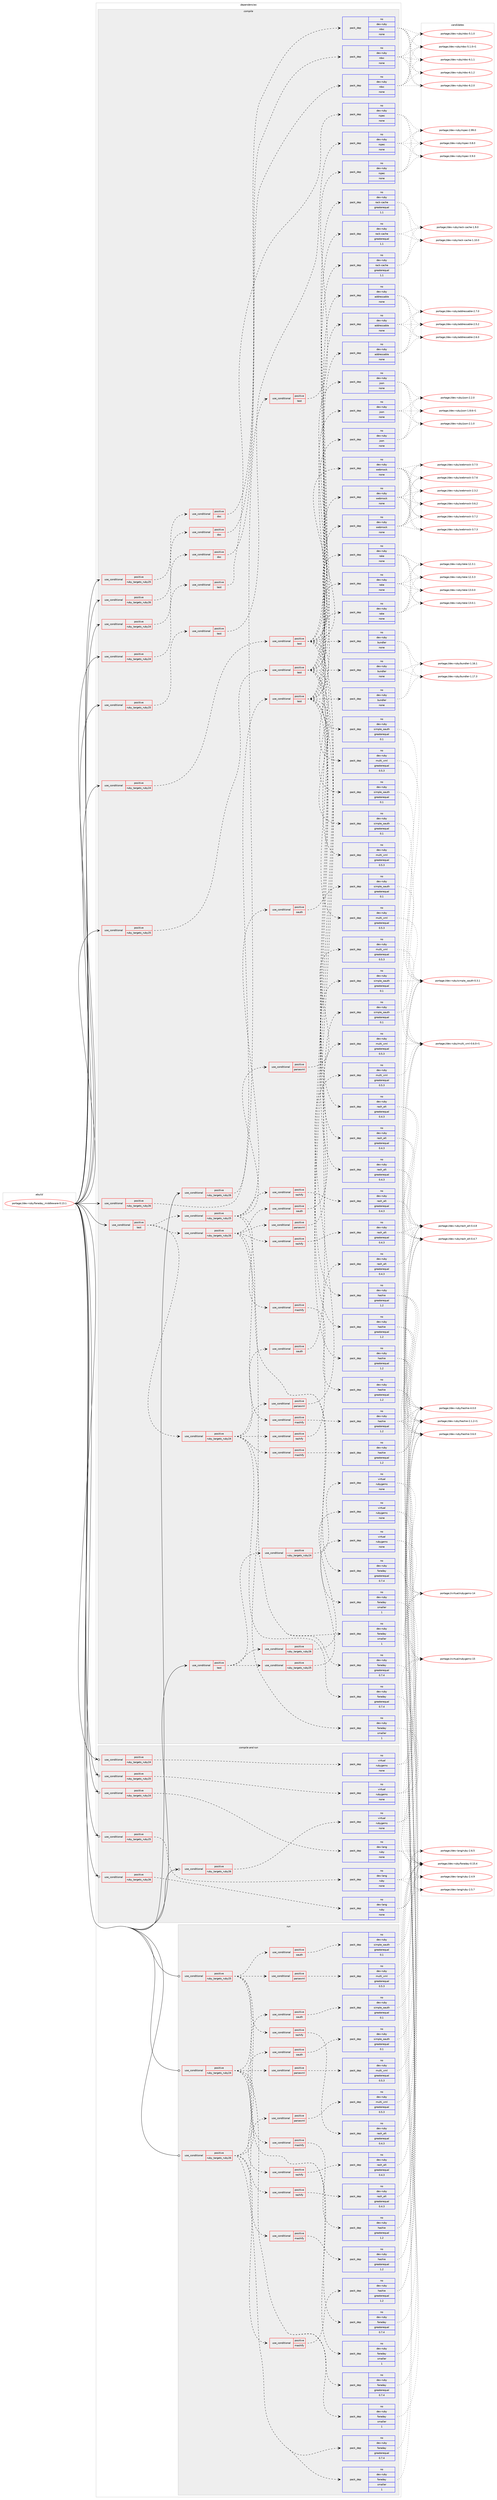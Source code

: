 digraph prolog {

# *************
# Graph options
# *************

newrank=true;
concentrate=true;
compound=true;
graph [rankdir=LR,fontname=Helvetica,fontsize=10,ranksep=1.5];#, ranksep=2.5, nodesep=0.2];
edge  [arrowhead=vee];
node  [fontname=Helvetica,fontsize=10];

# **********
# The ebuild
# **********

subgraph cluster_leftcol {
color=gray;
rank=same;
label=<<i>ebuild</i>>;
id [label="portage://dev-ruby/faraday_middleware-0.13.1", color=red, width=4, href="../dev-ruby/faraday_middleware-0.13.1.svg"];
}

# ****************
# The dependencies
# ****************

subgraph cluster_midcol {
color=gray;
label=<<i>dependencies</i>>;
subgraph cluster_compile {
fillcolor="#eeeeee";
style=filled;
label=<<i>compile</i>>;
subgraph cond51886 {
dependency220565 [label=<<TABLE BORDER="0" CELLBORDER="1" CELLSPACING="0" CELLPADDING="4"><TR><TD ROWSPAN="3" CELLPADDING="10">use_conditional</TD></TR><TR><TD>positive</TD></TR><TR><TD>ruby_targets_ruby24</TD></TR></TABLE>>, shape=none, color=red];
subgraph cond51887 {
dependency220566 [label=<<TABLE BORDER="0" CELLBORDER="1" CELLSPACING="0" CELLPADDING="4"><TR><TD ROWSPAN="3" CELLPADDING="10">use_conditional</TD></TR><TR><TD>positive</TD></TR><TR><TD>doc</TD></TR></TABLE>>, shape=none, color=red];
subgraph pack165197 {
dependency220567 [label=<<TABLE BORDER="0" CELLBORDER="1" CELLSPACING="0" CELLPADDING="4" WIDTH="220"><TR><TD ROWSPAN="6" CELLPADDING="30">pack_dep</TD></TR><TR><TD WIDTH="110">no</TD></TR><TR><TD>dev-ruby</TD></TR><TR><TD>rdoc</TD></TR><TR><TD>none</TD></TR><TR><TD></TD></TR></TABLE>>, shape=none, color=blue];
}
dependency220566:e -> dependency220567:w [weight=20,style="dashed",arrowhead="vee"];
}
dependency220565:e -> dependency220566:w [weight=20,style="dashed",arrowhead="vee"];
}
id:e -> dependency220565:w [weight=20,style="solid",arrowhead="vee"];
subgraph cond51888 {
dependency220568 [label=<<TABLE BORDER="0" CELLBORDER="1" CELLSPACING="0" CELLPADDING="4"><TR><TD ROWSPAN="3" CELLPADDING="10">use_conditional</TD></TR><TR><TD>positive</TD></TR><TR><TD>ruby_targets_ruby24</TD></TR></TABLE>>, shape=none, color=red];
subgraph cond51889 {
dependency220569 [label=<<TABLE BORDER="0" CELLBORDER="1" CELLSPACING="0" CELLPADDING="4"><TR><TD ROWSPAN="3" CELLPADDING="10">use_conditional</TD></TR><TR><TD>positive</TD></TR><TR><TD>test</TD></TR></TABLE>>, shape=none, color=red];
subgraph pack165198 {
dependency220570 [label=<<TABLE BORDER="0" CELLBORDER="1" CELLSPACING="0" CELLPADDING="4" WIDTH="220"><TR><TD ROWSPAN="6" CELLPADDING="30">pack_dep</TD></TR><TR><TD WIDTH="110">no</TD></TR><TR><TD>dev-ruby</TD></TR><TR><TD>bundler</TD></TR><TR><TD>none</TD></TR><TR><TD></TD></TR></TABLE>>, shape=none, color=blue];
}
dependency220569:e -> dependency220570:w [weight=20,style="dashed",arrowhead="vee"];
subgraph pack165199 {
dependency220571 [label=<<TABLE BORDER="0" CELLBORDER="1" CELLSPACING="0" CELLPADDING="4" WIDTH="220"><TR><TD ROWSPAN="6" CELLPADDING="30">pack_dep</TD></TR><TR><TD WIDTH="110">no</TD></TR><TR><TD>dev-ruby</TD></TR><TR><TD>addressable</TD></TR><TR><TD>none</TD></TR><TR><TD></TD></TR></TABLE>>, shape=none, color=blue];
}
dependency220569:e -> dependency220571:w [weight=20,style="dashed",arrowhead="vee"];
subgraph pack165200 {
dependency220572 [label=<<TABLE BORDER="0" CELLBORDER="1" CELLSPACING="0" CELLPADDING="4" WIDTH="220"><TR><TD ROWSPAN="6" CELLPADDING="30">pack_dep</TD></TR><TR><TD WIDTH="110">no</TD></TR><TR><TD>dev-ruby</TD></TR><TR><TD>rake</TD></TR><TR><TD>none</TD></TR><TR><TD></TD></TR></TABLE>>, shape=none, color=blue];
}
dependency220569:e -> dependency220572:w [weight=20,style="dashed",arrowhead="vee"];
subgraph pack165201 {
dependency220573 [label=<<TABLE BORDER="0" CELLBORDER="1" CELLSPACING="0" CELLPADDING="4" WIDTH="220"><TR><TD ROWSPAN="6" CELLPADDING="30">pack_dep</TD></TR><TR><TD WIDTH="110">no</TD></TR><TR><TD>dev-ruby</TD></TR><TR><TD>webmock</TD></TR><TR><TD>none</TD></TR><TR><TD></TD></TR></TABLE>>, shape=none, color=blue];
}
dependency220569:e -> dependency220573:w [weight=20,style="dashed",arrowhead="vee"];
subgraph pack165202 {
dependency220574 [label=<<TABLE BORDER="0" CELLBORDER="1" CELLSPACING="0" CELLPADDING="4" WIDTH="220"><TR><TD ROWSPAN="6" CELLPADDING="30">pack_dep</TD></TR><TR><TD WIDTH="110">no</TD></TR><TR><TD>dev-ruby</TD></TR><TR><TD>json</TD></TR><TR><TD>none</TD></TR><TR><TD></TD></TR></TABLE>>, shape=none, color=blue];
}
dependency220569:e -> dependency220574:w [weight=20,style="dashed",arrowhead="vee"];
subgraph pack165203 {
dependency220575 [label=<<TABLE BORDER="0" CELLBORDER="1" CELLSPACING="0" CELLPADDING="4" WIDTH="220"><TR><TD ROWSPAN="6" CELLPADDING="30">pack_dep</TD></TR><TR><TD WIDTH="110">no</TD></TR><TR><TD>dev-ruby</TD></TR><TR><TD>multi_xml</TD></TR><TR><TD>greaterequal</TD></TR><TR><TD>0.5.3</TD></TR></TABLE>>, shape=none, color=blue];
}
dependency220569:e -> dependency220575:w [weight=20,style="dashed",arrowhead="vee"];
subgraph pack165204 {
dependency220576 [label=<<TABLE BORDER="0" CELLBORDER="1" CELLSPACING="0" CELLPADDING="4" WIDTH="220"><TR><TD ROWSPAN="6" CELLPADDING="30">pack_dep</TD></TR><TR><TD WIDTH="110">no</TD></TR><TR><TD>dev-ruby</TD></TR><TR><TD>rack-cache</TD></TR><TR><TD>greaterequal</TD></TR><TR><TD>1.1</TD></TR></TABLE>>, shape=none, color=blue];
}
dependency220569:e -> dependency220576:w [weight=20,style="dashed",arrowhead="vee"];
subgraph pack165205 {
dependency220577 [label=<<TABLE BORDER="0" CELLBORDER="1" CELLSPACING="0" CELLPADDING="4" WIDTH="220"><TR><TD ROWSPAN="6" CELLPADDING="30">pack_dep</TD></TR><TR><TD WIDTH="110">no</TD></TR><TR><TD>dev-ruby</TD></TR><TR><TD>simple_oauth</TD></TR><TR><TD>greaterequal</TD></TR><TR><TD>0.1</TD></TR></TABLE>>, shape=none, color=blue];
}
dependency220569:e -> dependency220577:w [weight=20,style="dashed",arrowhead="vee"];
subgraph pack165206 {
dependency220578 [label=<<TABLE BORDER="0" CELLBORDER="1" CELLSPACING="0" CELLPADDING="4" WIDTH="220"><TR><TD ROWSPAN="6" CELLPADDING="30">pack_dep</TD></TR><TR><TD WIDTH="110">no</TD></TR><TR><TD>dev-ruby</TD></TR><TR><TD>hashie</TD></TR><TR><TD>greaterequal</TD></TR><TR><TD>1.2</TD></TR></TABLE>>, shape=none, color=blue];
}
dependency220569:e -> dependency220578:w [weight=20,style="dashed",arrowhead="vee"];
subgraph pack165207 {
dependency220579 [label=<<TABLE BORDER="0" CELLBORDER="1" CELLSPACING="0" CELLPADDING="4" WIDTH="220"><TR><TD ROWSPAN="6" CELLPADDING="30">pack_dep</TD></TR><TR><TD WIDTH="110">no</TD></TR><TR><TD>dev-ruby</TD></TR><TR><TD>rash_alt</TD></TR><TR><TD>greaterequal</TD></TR><TR><TD>0.4.3</TD></TR></TABLE>>, shape=none, color=blue];
}
dependency220569:e -> dependency220579:w [weight=20,style="dashed",arrowhead="vee"];
}
dependency220568:e -> dependency220569:w [weight=20,style="dashed",arrowhead="vee"];
}
id:e -> dependency220568:w [weight=20,style="solid",arrowhead="vee"];
subgraph cond51890 {
dependency220580 [label=<<TABLE BORDER="0" CELLBORDER="1" CELLSPACING="0" CELLPADDING="4"><TR><TD ROWSPAN="3" CELLPADDING="10">use_conditional</TD></TR><TR><TD>positive</TD></TR><TR><TD>ruby_targets_ruby24</TD></TR></TABLE>>, shape=none, color=red];
subgraph cond51891 {
dependency220581 [label=<<TABLE BORDER="0" CELLBORDER="1" CELLSPACING="0" CELLPADDING="4"><TR><TD ROWSPAN="3" CELLPADDING="10">use_conditional</TD></TR><TR><TD>positive</TD></TR><TR><TD>test</TD></TR></TABLE>>, shape=none, color=red];
subgraph pack165208 {
dependency220582 [label=<<TABLE BORDER="0" CELLBORDER="1" CELLSPACING="0" CELLPADDING="4" WIDTH="220"><TR><TD ROWSPAN="6" CELLPADDING="30">pack_dep</TD></TR><TR><TD WIDTH="110">no</TD></TR><TR><TD>dev-ruby</TD></TR><TR><TD>rspec</TD></TR><TR><TD>none</TD></TR><TR><TD></TD></TR></TABLE>>, shape=none, color=blue];
}
dependency220581:e -> dependency220582:w [weight=20,style="dashed",arrowhead="vee"];
}
dependency220580:e -> dependency220581:w [weight=20,style="dashed",arrowhead="vee"];
}
id:e -> dependency220580:w [weight=20,style="solid",arrowhead="vee"];
subgraph cond51892 {
dependency220583 [label=<<TABLE BORDER="0" CELLBORDER="1" CELLSPACING="0" CELLPADDING="4"><TR><TD ROWSPAN="3" CELLPADDING="10">use_conditional</TD></TR><TR><TD>positive</TD></TR><TR><TD>ruby_targets_ruby25</TD></TR></TABLE>>, shape=none, color=red];
subgraph cond51893 {
dependency220584 [label=<<TABLE BORDER="0" CELLBORDER="1" CELLSPACING="0" CELLPADDING="4"><TR><TD ROWSPAN="3" CELLPADDING="10">use_conditional</TD></TR><TR><TD>positive</TD></TR><TR><TD>doc</TD></TR></TABLE>>, shape=none, color=red];
subgraph pack165209 {
dependency220585 [label=<<TABLE BORDER="0" CELLBORDER="1" CELLSPACING="0" CELLPADDING="4" WIDTH="220"><TR><TD ROWSPAN="6" CELLPADDING="30">pack_dep</TD></TR><TR><TD WIDTH="110">no</TD></TR><TR><TD>dev-ruby</TD></TR><TR><TD>rdoc</TD></TR><TR><TD>none</TD></TR><TR><TD></TD></TR></TABLE>>, shape=none, color=blue];
}
dependency220584:e -> dependency220585:w [weight=20,style="dashed",arrowhead="vee"];
}
dependency220583:e -> dependency220584:w [weight=20,style="dashed",arrowhead="vee"];
}
id:e -> dependency220583:w [weight=20,style="solid",arrowhead="vee"];
subgraph cond51894 {
dependency220586 [label=<<TABLE BORDER="0" CELLBORDER="1" CELLSPACING="0" CELLPADDING="4"><TR><TD ROWSPAN="3" CELLPADDING="10">use_conditional</TD></TR><TR><TD>positive</TD></TR><TR><TD>ruby_targets_ruby25</TD></TR></TABLE>>, shape=none, color=red];
subgraph cond51895 {
dependency220587 [label=<<TABLE BORDER="0" CELLBORDER="1" CELLSPACING="0" CELLPADDING="4"><TR><TD ROWSPAN="3" CELLPADDING="10">use_conditional</TD></TR><TR><TD>positive</TD></TR><TR><TD>test</TD></TR></TABLE>>, shape=none, color=red];
subgraph pack165210 {
dependency220588 [label=<<TABLE BORDER="0" CELLBORDER="1" CELLSPACING="0" CELLPADDING="4" WIDTH="220"><TR><TD ROWSPAN="6" CELLPADDING="30">pack_dep</TD></TR><TR><TD WIDTH="110">no</TD></TR><TR><TD>dev-ruby</TD></TR><TR><TD>bundler</TD></TR><TR><TD>none</TD></TR><TR><TD></TD></TR></TABLE>>, shape=none, color=blue];
}
dependency220587:e -> dependency220588:w [weight=20,style="dashed",arrowhead="vee"];
subgraph pack165211 {
dependency220589 [label=<<TABLE BORDER="0" CELLBORDER="1" CELLSPACING="0" CELLPADDING="4" WIDTH="220"><TR><TD ROWSPAN="6" CELLPADDING="30">pack_dep</TD></TR><TR><TD WIDTH="110">no</TD></TR><TR><TD>dev-ruby</TD></TR><TR><TD>addressable</TD></TR><TR><TD>none</TD></TR><TR><TD></TD></TR></TABLE>>, shape=none, color=blue];
}
dependency220587:e -> dependency220589:w [weight=20,style="dashed",arrowhead="vee"];
subgraph pack165212 {
dependency220590 [label=<<TABLE BORDER="0" CELLBORDER="1" CELLSPACING="0" CELLPADDING="4" WIDTH="220"><TR><TD ROWSPAN="6" CELLPADDING="30">pack_dep</TD></TR><TR><TD WIDTH="110">no</TD></TR><TR><TD>dev-ruby</TD></TR><TR><TD>rake</TD></TR><TR><TD>none</TD></TR><TR><TD></TD></TR></TABLE>>, shape=none, color=blue];
}
dependency220587:e -> dependency220590:w [weight=20,style="dashed",arrowhead="vee"];
subgraph pack165213 {
dependency220591 [label=<<TABLE BORDER="0" CELLBORDER="1" CELLSPACING="0" CELLPADDING="4" WIDTH="220"><TR><TD ROWSPAN="6" CELLPADDING="30">pack_dep</TD></TR><TR><TD WIDTH="110">no</TD></TR><TR><TD>dev-ruby</TD></TR><TR><TD>webmock</TD></TR><TR><TD>none</TD></TR><TR><TD></TD></TR></TABLE>>, shape=none, color=blue];
}
dependency220587:e -> dependency220591:w [weight=20,style="dashed",arrowhead="vee"];
subgraph pack165214 {
dependency220592 [label=<<TABLE BORDER="0" CELLBORDER="1" CELLSPACING="0" CELLPADDING="4" WIDTH="220"><TR><TD ROWSPAN="6" CELLPADDING="30">pack_dep</TD></TR><TR><TD WIDTH="110">no</TD></TR><TR><TD>dev-ruby</TD></TR><TR><TD>json</TD></TR><TR><TD>none</TD></TR><TR><TD></TD></TR></TABLE>>, shape=none, color=blue];
}
dependency220587:e -> dependency220592:w [weight=20,style="dashed",arrowhead="vee"];
subgraph pack165215 {
dependency220593 [label=<<TABLE BORDER="0" CELLBORDER="1" CELLSPACING="0" CELLPADDING="4" WIDTH="220"><TR><TD ROWSPAN="6" CELLPADDING="30">pack_dep</TD></TR><TR><TD WIDTH="110">no</TD></TR><TR><TD>dev-ruby</TD></TR><TR><TD>multi_xml</TD></TR><TR><TD>greaterequal</TD></TR><TR><TD>0.5.3</TD></TR></TABLE>>, shape=none, color=blue];
}
dependency220587:e -> dependency220593:w [weight=20,style="dashed",arrowhead="vee"];
subgraph pack165216 {
dependency220594 [label=<<TABLE BORDER="0" CELLBORDER="1" CELLSPACING="0" CELLPADDING="4" WIDTH="220"><TR><TD ROWSPAN="6" CELLPADDING="30">pack_dep</TD></TR><TR><TD WIDTH="110">no</TD></TR><TR><TD>dev-ruby</TD></TR><TR><TD>rack-cache</TD></TR><TR><TD>greaterequal</TD></TR><TR><TD>1.1</TD></TR></TABLE>>, shape=none, color=blue];
}
dependency220587:e -> dependency220594:w [weight=20,style="dashed",arrowhead="vee"];
subgraph pack165217 {
dependency220595 [label=<<TABLE BORDER="0" CELLBORDER="1" CELLSPACING="0" CELLPADDING="4" WIDTH="220"><TR><TD ROWSPAN="6" CELLPADDING="30">pack_dep</TD></TR><TR><TD WIDTH="110">no</TD></TR><TR><TD>dev-ruby</TD></TR><TR><TD>simple_oauth</TD></TR><TR><TD>greaterequal</TD></TR><TR><TD>0.1</TD></TR></TABLE>>, shape=none, color=blue];
}
dependency220587:e -> dependency220595:w [weight=20,style="dashed",arrowhead="vee"];
subgraph pack165218 {
dependency220596 [label=<<TABLE BORDER="0" CELLBORDER="1" CELLSPACING="0" CELLPADDING="4" WIDTH="220"><TR><TD ROWSPAN="6" CELLPADDING="30">pack_dep</TD></TR><TR><TD WIDTH="110">no</TD></TR><TR><TD>dev-ruby</TD></TR><TR><TD>hashie</TD></TR><TR><TD>greaterequal</TD></TR><TR><TD>1.2</TD></TR></TABLE>>, shape=none, color=blue];
}
dependency220587:e -> dependency220596:w [weight=20,style="dashed",arrowhead="vee"];
subgraph pack165219 {
dependency220597 [label=<<TABLE BORDER="0" CELLBORDER="1" CELLSPACING="0" CELLPADDING="4" WIDTH="220"><TR><TD ROWSPAN="6" CELLPADDING="30">pack_dep</TD></TR><TR><TD WIDTH="110">no</TD></TR><TR><TD>dev-ruby</TD></TR><TR><TD>rash_alt</TD></TR><TR><TD>greaterequal</TD></TR><TR><TD>0.4.3</TD></TR></TABLE>>, shape=none, color=blue];
}
dependency220587:e -> dependency220597:w [weight=20,style="dashed",arrowhead="vee"];
}
dependency220586:e -> dependency220587:w [weight=20,style="dashed",arrowhead="vee"];
}
id:e -> dependency220586:w [weight=20,style="solid",arrowhead="vee"];
subgraph cond51896 {
dependency220598 [label=<<TABLE BORDER="0" CELLBORDER="1" CELLSPACING="0" CELLPADDING="4"><TR><TD ROWSPAN="3" CELLPADDING="10">use_conditional</TD></TR><TR><TD>positive</TD></TR><TR><TD>ruby_targets_ruby25</TD></TR></TABLE>>, shape=none, color=red];
subgraph cond51897 {
dependency220599 [label=<<TABLE BORDER="0" CELLBORDER="1" CELLSPACING="0" CELLPADDING="4"><TR><TD ROWSPAN="3" CELLPADDING="10">use_conditional</TD></TR><TR><TD>positive</TD></TR><TR><TD>test</TD></TR></TABLE>>, shape=none, color=red];
subgraph pack165220 {
dependency220600 [label=<<TABLE BORDER="0" CELLBORDER="1" CELLSPACING="0" CELLPADDING="4" WIDTH="220"><TR><TD ROWSPAN="6" CELLPADDING="30">pack_dep</TD></TR><TR><TD WIDTH="110">no</TD></TR><TR><TD>dev-ruby</TD></TR><TR><TD>rspec</TD></TR><TR><TD>none</TD></TR><TR><TD></TD></TR></TABLE>>, shape=none, color=blue];
}
dependency220599:e -> dependency220600:w [weight=20,style="dashed",arrowhead="vee"];
}
dependency220598:e -> dependency220599:w [weight=20,style="dashed",arrowhead="vee"];
}
id:e -> dependency220598:w [weight=20,style="solid",arrowhead="vee"];
subgraph cond51898 {
dependency220601 [label=<<TABLE BORDER="0" CELLBORDER="1" CELLSPACING="0" CELLPADDING="4"><TR><TD ROWSPAN="3" CELLPADDING="10">use_conditional</TD></TR><TR><TD>positive</TD></TR><TR><TD>ruby_targets_ruby26</TD></TR></TABLE>>, shape=none, color=red];
subgraph cond51899 {
dependency220602 [label=<<TABLE BORDER="0" CELLBORDER="1" CELLSPACING="0" CELLPADDING="4"><TR><TD ROWSPAN="3" CELLPADDING="10">use_conditional</TD></TR><TR><TD>positive</TD></TR><TR><TD>doc</TD></TR></TABLE>>, shape=none, color=red];
subgraph pack165221 {
dependency220603 [label=<<TABLE BORDER="0" CELLBORDER="1" CELLSPACING="0" CELLPADDING="4" WIDTH="220"><TR><TD ROWSPAN="6" CELLPADDING="30">pack_dep</TD></TR><TR><TD WIDTH="110">no</TD></TR><TR><TD>dev-ruby</TD></TR><TR><TD>rdoc</TD></TR><TR><TD>none</TD></TR><TR><TD></TD></TR></TABLE>>, shape=none, color=blue];
}
dependency220602:e -> dependency220603:w [weight=20,style="dashed",arrowhead="vee"];
}
dependency220601:e -> dependency220602:w [weight=20,style="dashed",arrowhead="vee"];
}
id:e -> dependency220601:w [weight=20,style="solid",arrowhead="vee"];
subgraph cond51900 {
dependency220604 [label=<<TABLE BORDER="0" CELLBORDER="1" CELLSPACING="0" CELLPADDING="4"><TR><TD ROWSPAN="3" CELLPADDING="10">use_conditional</TD></TR><TR><TD>positive</TD></TR><TR><TD>ruby_targets_ruby26</TD></TR></TABLE>>, shape=none, color=red];
subgraph cond51901 {
dependency220605 [label=<<TABLE BORDER="0" CELLBORDER="1" CELLSPACING="0" CELLPADDING="4"><TR><TD ROWSPAN="3" CELLPADDING="10">use_conditional</TD></TR><TR><TD>positive</TD></TR><TR><TD>test</TD></TR></TABLE>>, shape=none, color=red];
subgraph pack165222 {
dependency220606 [label=<<TABLE BORDER="0" CELLBORDER="1" CELLSPACING="0" CELLPADDING="4" WIDTH="220"><TR><TD ROWSPAN="6" CELLPADDING="30">pack_dep</TD></TR><TR><TD WIDTH="110">no</TD></TR><TR><TD>dev-ruby</TD></TR><TR><TD>bundler</TD></TR><TR><TD>none</TD></TR><TR><TD></TD></TR></TABLE>>, shape=none, color=blue];
}
dependency220605:e -> dependency220606:w [weight=20,style="dashed",arrowhead="vee"];
subgraph pack165223 {
dependency220607 [label=<<TABLE BORDER="0" CELLBORDER="1" CELLSPACING="0" CELLPADDING="4" WIDTH="220"><TR><TD ROWSPAN="6" CELLPADDING="30">pack_dep</TD></TR><TR><TD WIDTH="110">no</TD></TR><TR><TD>dev-ruby</TD></TR><TR><TD>addressable</TD></TR><TR><TD>none</TD></TR><TR><TD></TD></TR></TABLE>>, shape=none, color=blue];
}
dependency220605:e -> dependency220607:w [weight=20,style="dashed",arrowhead="vee"];
subgraph pack165224 {
dependency220608 [label=<<TABLE BORDER="0" CELLBORDER="1" CELLSPACING="0" CELLPADDING="4" WIDTH="220"><TR><TD ROWSPAN="6" CELLPADDING="30">pack_dep</TD></TR><TR><TD WIDTH="110">no</TD></TR><TR><TD>dev-ruby</TD></TR><TR><TD>rake</TD></TR><TR><TD>none</TD></TR><TR><TD></TD></TR></TABLE>>, shape=none, color=blue];
}
dependency220605:e -> dependency220608:w [weight=20,style="dashed",arrowhead="vee"];
subgraph pack165225 {
dependency220609 [label=<<TABLE BORDER="0" CELLBORDER="1" CELLSPACING="0" CELLPADDING="4" WIDTH="220"><TR><TD ROWSPAN="6" CELLPADDING="30">pack_dep</TD></TR><TR><TD WIDTH="110">no</TD></TR><TR><TD>dev-ruby</TD></TR><TR><TD>webmock</TD></TR><TR><TD>none</TD></TR><TR><TD></TD></TR></TABLE>>, shape=none, color=blue];
}
dependency220605:e -> dependency220609:w [weight=20,style="dashed",arrowhead="vee"];
subgraph pack165226 {
dependency220610 [label=<<TABLE BORDER="0" CELLBORDER="1" CELLSPACING="0" CELLPADDING="4" WIDTH="220"><TR><TD ROWSPAN="6" CELLPADDING="30">pack_dep</TD></TR><TR><TD WIDTH="110">no</TD></TR><TR><TD>dev-ruby</TD></TR><TR><TD>json</TD></TR><TR><TD>none</TD></TR><TR><TD></TD></TR></TABLE>>, shape=none, color=blue];
}
dependency220605:e -> dependency220610:w [weight=20,style="dashed",arrowhead="vee"];
subgraph pack165227 {
dependency220611 [label=<<TABLE BORDER="0" CELLBORDER="1" CELLSPACING="0" CELLPADDING="4" WIDTH="220"><TR><TD ROWSPAN="6" CELLPADDING="30">pack_dep</TD></TR><TR><TD WIDTH="110">no</TD></TR><TR><TD>dev-ruby</TD></TR><TR><TD>multi_xml</TD></TR><TR><TD>greaterequal</TD></TR><TR><TD>0.5.3</TD></TR></TABLE>>, shape=none, color=blue];
}
dependency220605:e -> dependency220611:w [weight=20,style="dashed",arrowhead="vee"];
subgraph pack165228 {
dependency220612 [label=<<TABLE BORDER="0" CELLBORDER="1" CELLSPACING="0" CELLPADDING="4" WIDTH="220"><TR><TD ROWSPAN="6" CELLPADDING="30">pack_dep</TD></TR><TR><TD WIDTH="110">no</TD></TR><TR><TD>dev-ruby</TD></TR><TR><TD>rack-cache</TD></TR><TR><TD>greaterequal</TD></TR><TR><TD>1.1</TD></TR></TABLE>>, shape=none, color=blue];
}
dependency220605:e -> dependency220612:w [weight=20,style="dashed",arrowhead="vee"];
subgraph pack165229 {
dependency220613 [label=<<TABLE BORDER="0" CELLBORDER="1" CELLSPACING="0" CELLPADDING="4" WIDTH="220"><TR><TD ROWSPAN="6" CELLPADDING="30">pack_dep</TD></TR><TR><TD WIDTH="110">no</TD></TR><TR><TD>dev-ruby</TD></TR><TR><TD>simple_oauth</TD></TR><TR><TD>greaterequal</TD></TR><TR><TD>0.1</TD></TR></TABLE>>, shape=none, color=blue];
}
dependency220605:e -> dependency220613:w [weight=20,style="dashed",arrowhead="vee"];
subgraph pack165230 {
dependency220614 [label=<<TABLE BORDER="0" CELLBORDER="1" CELLSPACING="0" CELLPADDING="4" WIDTH="220"><TR><TD ROWSPAN="6" CELLPADDING="30">pack_dep</TD></TR><TR><TD WIDTH="110">no</TD></TR><TR><TD>dev-ruby</TD></TR><TR><TD>hashie</TD></TR><TR><TD>greaterequal</TD></TR><TR><TD>1.2</TD></TR></TABLE>>, shape=none, color=blue];
}
dependency220605:e -> dependency220614:w [weight=20,style="dashed",arrowhead="vee"];
subgraph pack165231 {
dependency220615 [label=<<TABLE BORDER="0" CELLBORDER="1" CELLSPACING="0" CELLPADDING="4" WIDTH="220"><TR><TD ROWSPAN="6" CELLPADDING="30">pack_dep</TD></TR><TR><TD WIDTH="110">no</TD></TR><TR><TD>dev-ruby</TD></TR><TR><TD>rash_alt</TD></TR><TR><TD>greaterequal</TD></TR><TR><TD>0.4.3</TD></TR></TABLE>>, shape=none, color=blue];
}
dependency220605:e -> dependency220615:w [weight=20,style="dashed",arrowhead="vee"];
}
dependency220604:e -> dependency220605:w [weight=20,style="dashed",arrowhead="vee"];
}
id:e -> dependency220604:w [weight=20,style="solid",arrowhead="vee"];
subgraph cond51902 {
dependency220616 [label=<<TABLE BORDER="0" CELLBORDER="1" CELLSPACING="0" CELLPADDING="4"><TR><TD ROWSPAN="3" CELLPADDING="10">use_conditional</TD></TR><TR><TD>positive</TD></TR><TR><TD>ruby_targets_ruby26</TD></TR></TABLE>>, shape=none, color=red];
subgraph cond51903 {
dependency220617 [label=<<TABLE BORDER="0" CELLBORDER="1" CELLSPACING="0" CELLPADDING="4"><TR><TD ROWSPAN="3" CELLPADDING="10">use_conditional</TD></TR><TR><TD>positive</TD></TR><TR><TD>test</TD></TR></TABLE>>, shape=none, color=red];
subgraph pack165232 {
dependency220618 [label=<<TABLE BORDER="0" CELLBORDER="1" CELLSPACING="0" CELLPADDING="4" WIDTH="220"><TR><TD ROWSPAN="6" CELLPADDING="30">pack_dep</TD></TR><TR><TD WIDTH="110">no</TD></TR><TR><TD>dev-ruby</TD></TR><TR><TD>rspec</TD></TR><TR><TD>none</TD></TR><TR><TD></TD></TR></TABLE>>, shape=none, color=blue];
}
dependency220617:e -> dependency220618:w [weight=20,style="dashed",arrowhead="vee"];
}
dependency220616:e -> dependency220617:w [weight=20,style="dashed",arrowhead="vee"];
}
id:e -> dependency220616:w [weight=20,style="solid",arrowhead="vee"];
subgraph cond51904 {
dependency220619 [label=<<TABLE BORDER="0" CELLBORDER="1" CELLSPACING="0" CELLPADDING="4"><TR><TD ROWSPAN="3" CELLPADDING="10">use_conditional</TD></TR><TR><TD>positive</TD></TR><TR><TD>test</TD></TR></TABLE>>, shape=none, color=red];
subgraph cond51905 {
dependency220620 [label=<<TABLE BORDER="0" CELLBORDER="1" CELLSPACING="0" CELLPADDING="4"><TR><TD ROWSPAN="3" CELLPADDING="10">use_conditional</TD></TR><TR><TD>positive</TD></TR><TR><TD>ruby_targets_ruby24</TD></TR></TABLE>>, shape=none, color=red];
subgraph pack165233 {
dependency220621 [label=<<TABLE BORDER="0" CELLBORDER="1" CELLSPACING="0" CELLPADDING="4" WIDTH="220"><TR><TD ROWSPAN="6" CELLPADDING="30">pack_dep</TD></TR><TR><TD WIDTH="110">no</TD></TR><TR><TD>dev-ruby</TD></TR><TR><TD>faraday</TD></TR><TR><TD>greaterequal</TD></TR><TR><TD>0.7.4</TD></TR></TABLE>>, shape=none, color=blue];
}
dependency220620:e -> dependency220621:w [weight=20,style="dashed",arrowhead="vee"];
subgraph pack165234 {
dependency220622 [label=<<TABLE BORDER="0" CELLBORDER="1" CELLSPACING="0" CELLPADDING="4" WIDTH="220"><TR><TD ROWSPAN="6" CELLPADDING="30">pack_dep</TD></TR><TR><TD WIDTH="110">no</TD></TR><TR><TD>dev-ruby</TD></TR><TR><TD>faraday</TD></TR><TR><TD>smaller</TD></TR><TR><TD>1</TD></TR></TABLE>>, shape=none, color=blue];
}
dependency220620:e -> dependency220622:w [weight=20,style="dashed",arrowhead="vee"];
subgraph cond51906 {
dependency220623 [label=<<TABLE BORDER="0" CELLBORDER="1" CELLSPACING="0" CELLPADDING="4"><TR><TD ROWSPAN="3" CELLPADDING="10">use_conditional</TD></TR><TR><TD>positive</TD></TR><TR><TD>parsexml</TD></TR></TABLE>>, shape=none, color=red];
subgraph pack165235 {
dependency220624 [label=<<TABLE BORDER="0" CELLBORDER="1" CELLSPACING="0" CELLPADDING="4" WIDTH="220"><TR><TD ROWSPAN="6" CELLPADDING="30">pack_dep</TD></TR><TR><TD WIDTH="110">no</TD></TR><TR><TD>dev-ruby</TD></TR><TR><TD>multi_xml</TD></TR><TR><TD>greaterequal</TD></TR><TR><TD>0.5.3</TD></TR></TABLE>>, shape=none, color=blue];
}
dependency220623:e -> dependency220624:w [weight=20,style="dashed",arrowhead="vee"];
}
dependency220620:e -> dependency220623:w [weight=20,style="dashed",arrowhead="vee"];
subgraph cond51907 {
dependency220625 [label=<<TABLE BORDER="0" CELLBORDER="1" CELLSPACING="0" CELLPADDING="4"><TR><TD ROWSPAN="3" CELLPADDING="10">use_conditional</TD></TR><TR><TD>positive</TD></TR><TR><TD>oauth</TD></TR></TABLE>>, shape=none, color=red];
subgraph pack165236 {
dependency220626 [label=<<TABLE BORDER="0" CELLBORDER="1" CELLSPACING="0" CELLPADDING="4" WIDTH="220"><TR><TD ROWSPAN="6" CELLPADDING="30">pack_dep</TD></TR><TR><TD WIDTH="110">no</TD></TR><TR><TD>dev-ruby</TD></TR><TR><TD>simple_oauth</TD></TR><TR><TD>greaterequal</TD></TR><TR><TD>0.1</TD></TR></TABLE>>, shape=none, color=blue];
}
dependency220625:e -> dependency220626:w [weight=20,style="dashed",arrowhead="vee"];
}
dependency220620:e -> dependency220625:w [weight=20,style="dashed",arrowhead="vee"];
subgraph cond51908 {
dependency220627 [label=<<TABLE BORDER="0" CELLBORDER="1" CELLSPACING="0" CELLPADDING="4"><TR><TD ROWSPAN="3" CELLPADDING="10">use_conditional</TD></TR><TR><TD>positive</TD></TR><TR><TD>mashify</TD></TR></TABLE>>, shape=none, color=red];
subgraph pack165237 {
dependency220628 [label=<<TABLE BORDER="0" CELLBORDER="1" CELLSPACING="0" CELLPADDING="4" WIDTH="220"><TR><TD ROWSPAN="6" CELLPADDING="30">pack_dep</TD></TR><TR><TD WIDTH="110">no</TD></TR><TR><TD>dev-ruby</TD></TR><TR><TD>hashie</TD></TR><TR><TD>greaterequal</TD></TR><TR><TD>1.2</TD></TR></TABLE>>, shape=none, color=blue];
}
dependency220627:e -> dependency220628:w [weight=20,style="dashed",arrowhead="vee"];
}
dependency220620:e -> dependency220627:w [weight=20,style="dashed",arrowhead="vee"];
subgraph cond51909 {
dependency220629 [label=<<TABLE BORDER="0" CELLBORDER="1" CELLSPACING="0" CELLPADDING="4"><TR><TD ROWSPAN="3" CELLPADDING="10">use_conditional</TD></TR><TR><TD>positive</TD></TR><TR><TD>rashify</TD></TR></TABLE>>, shape=none, color=red];
subgraph pack165238 {
dependency220630 [label=<<TABLE BORDER="0" CELLBORDER="1" CELLSPACING="0" CELLPADDING="4" WIDTH="220"><TR><TD ROWSPAN="6" CELLPADDING="30">pack_dep</TD></TR><TR><TD WIDTH="110">no</TD></TR><TR><TD>dev-ruby</TD></TR><TR><TD>rash_alt</TD></TR><TR><TD>greaterequal</TD></TR><TR><TD>0.4.3</TD></TR></TABLE>>, shape=none, color=blue];
}
dependency220629:e -> dependency220630:w [weight=20,style="dashed",arrowhead="vee"];
}
dependency220620:e -> dependency220629:w [weight=20,style="dashed",arrowhead="vee"];
}
dependency220619:e -> dependency220620:w [weight=20,style="dashed",arrowhead="vee"];
subgraph cond51910 {
dependency220631 [label=<<TABLE BORDER="0" CELLBORDER="1" CELLSPACING="0" CELLPADDING="4"><TR><TD ROWSPAN="3" CELLPADDING="10">use_conditional</TD></TR><TR><TD>positive</TD></TR><TR><TD>ruby_targets_ruby25</TD></TR></TABLE>>, shape=none, color=red];
subgraph pack165239 {
dependency220632 [label=<<TABLE BORDER="0" CELLBORDER="1" CELLSPACING="0" CELLPADDING="4" WIDTH="220"><TR><TD ROWSPAN="6" CELLPADDING="30">pack_dep</TD></TR><TR><TD WIDTH="110">no</TD></TR><TR><TD>dev-ruby</TD></TR><TR><TD>faraday</TD></TR><TR><TD>greaterequal</TD></TR><TR><TD>0.7.4</TD></TR></TABLE>>, shape=none, color=blue];
}
dependency220631:e -> dependency220632:w [weight=20,style="dashed",arrowhead="vee"];
subgraph pack165240 {
dependency220633 [label=<<TABLE BORDER="0" CELLBORDER="1" CELLSPACING="0" CELLPADDING="4" WIDTH="220"><TR><TD ROWSPAN="6" CELLPADDING="30">pack_dep</TD></TR><TR><TD WIDTH="110">no</TD></TR><TR><TD>dev-ruby</TD></TR><TR><TD>faraday</TD></TR><TR><TD>smaller</TD></TR><TR><TD>1</TD></TR></TABLE>>, shape=none, color=blue];
}
dependency220631:e -> dependency220633:w [weight=20,style="dashed",arrowhead="vee"];
subgraph cond51911 {
dependency220634 [label=<<TABLE BORDER="0" CELLBORDER="1" CELLSPACING="0" CELLPADDING="4"><TR><TD ROWSPAN="3" CELLPADDING="10">use_conditional</TD></TR><TR><TD>positive</TD></TR><TR><TD>parsexml</TD></TR></TABLE>>, shape=none, color=red];
subgraph pack165241 {
dependency220635 [label=<<TABLE BORDER="0" CELLBORDER="1" CELLSPACING="0" CELLPADDING="4" WIDTH="220"><TR><TD ROWSPAN="6" CELLPADDING="30">pack_dep</TD></TR><TR><TD WIDTH="110">no</TD></TR><TR><TD>dev-ruby</TD></TR><TR><TD>multi_xml</TD></TR><TR><TD>greaterequal</TD></TR><TR><TD>0.5.3</TD></TR></TABLE>>, shape=none, color=blue];
}
dependency220634:e -> dependency220635:w [weight=20,style="dashed",arrowhead="vee"];
}
dependency220631:e -> dependency220634:w [weight=20,style="dashed",arrowhead="vee"];
subgraph cond51912 {
dependency220636 [label=<<TABLE BORDER="0" CELLBORDER="1" CELLSPACING="0" CELLPADDING="4"><TR><TD ROWSPAN="3" CELLPADDING="10">use_conditional</TD></TR><TR><TD>positive</TD></TR><TR><TD>oauth</TD></TR></TABLE>>, shape=none, color=red];
subgraph pack165242 {
dependency220637 [label=<<TABLE BORDER="0" CELLBORDER="1" CELLSPACING="0" CELLPADDING="4" WIDTH="220"><TR><TD ROWSPAN="6" CELLPADDING="30">pack_dep</TD></TR><TR><TD WIDTH="110">no</TD></TR><TR><TD>dev-ruby</TD></TR><TR><TD>simple_oauth</TD></TR><TR><TD>greaterequal</TD></TR><TR><TD>0.1</TD></TR></TABLE>>, shape=none, color=blue];
}
dependency220636:e -> dependency220637:w [weight=20,style="dashed",arrowhead="vee"];
}
dependency220631:e -> dependency220636:w [weight=20,style="dashed",arrowhead="vee"];
subgraph cond51913 {
dependency220638 [label=<<TABLE BORDER="0" CELLBORDER="1" CELLSPACING="0" CELLPADDING="4"><TR><TD ROWSPAN="3" CELLPADDING="10">use_conditional</TD></TR><TR><TD>positive</TD></TR><TR><TD>mashify</TD></TR></TABLE>>, shape=none, color=red];
subgraph pack165243 {
dependency220639 [label=<<TABLE BORDER="0" CELLBORDER="1" CELLSPACING="0" CELLPADDING="4" WIDTH="220"><TR><TD ROWSPAN="6" CELLPADDING="30">pack_dep</TD></TR><TR><TD WIDTH="110">no</TD></TR><TR><TD>dev-ruby</TD></TR><TR><TD>hashie</TD></TR><TR><TD>greaterequal</TD></TR><TR><TD>1.2</TD></TR></TABLE>>, shape=none, color=blue];
}
dependency220638:e -> dependency220639:w [weight=20,style="dashed",arrowhead="vee"];
}
dependency220631:e -> dependency220638:w [weight=20,style="dashed",arrowhead="vee"];
subgraph cond51914 {
dependency220640 [label=<<TABLE BORDER="0" CELLBORDER="1" CELLSPACING="0" CELLPADDING="4"><TR><TD ROWSPAN="3" CELLPADDING="10">use_conditional</TD></TR><TR><TD>positive</TD></TR><TR><TD>rashify</TD></TR></TABLE>>, shape=none, color=red];
subgraph pack165244 {
dependency220641 [label=<<TABLE BORDER="0" CELLBORDER="1" CELLSPACING="0" CELLPADDING="4" WIDTH="220"><TR><TD ROWSPAN="6" CELLPADDING="30">pack_dep</TD></TR><TR><TD WIDTH="110">no</TD></TR><TR><TD>dev-ruby</TD></TR><TR><TD>rash_alt</TD></TR><TR><TD>greaterequal</TD></TR><TR><TD>0.4.3</TD></TR></TABLE>>, shape=none, color=blue];
}
dependency220640:e -> dependency220641:w [weight=20,style="dashed",arrowhead="vee"];
}
dependency220631:e -> dependency220640:w [weight=20,style="dashed",arrowhead="vee"];
}
dependency220619:e -> dependency220631:w [weight=20,style="dashed",arrowhead="vee"];
subgraph cond51915 {
dependency220642 [label=<<TABLE BORDER="0" CELLBORDER="1" CELLSPACING="0" CELLPADDING="4"><TR><TD ROWSPAN="3" CELLPADDING="10">use_conditional</TD></TR><TR><TD>positive</TD></TR><TR><TD>ruby_targets_ruby26</TD></TR></TABLE>>, shape=none, color=red];
subgraph pack165245 {
dependency220643 [label=<<TABLE BORDER="0" CELLBORDER="1" CELLSPACING="0" CELLPADDING="4" WIDTH="220"><TR><TD ROWSPAN="6" CELLPADDING="30">pack_dep</TD></TR><TR><TD WIDTH="110">no</TD></TR><TR><TD>dev-ruby</TD></TR><TR><TD>faraday</TD></TR><TR><TD>greaterequal</TD></TR><TR><TD>0.7.4</TD></TR></TABLE>>, shape=none, color=blue];
}
dependency220642:e -> dependency220643:w [weight=20,style="dashed",arrowhead="vee"];
subgraph pack165246 {
dependency220644 [label=<<TABLE BORDER="0" CELLBORDER="1" CELLSPACING="0" CELLPADDING="4" WIDTH="220"><TR><TD ROWSPAN="6" CELLPADDING="30">pack_dep</TD></TR><TR><TD WIDTH="110">no</TD></TR><TR><TD>dev-ruby</TD></TR><TR><TD>faraday</TD></TR><TR><TD>smaller</TD></TR><TR><TD>1</TD></TR></TABLE>>, shape=none, color=blue];
}
dependency220642:e -> dependency220644:w [weight=20,style="dashed",arrowhead="vee"];
subgraph cond51916 {
dependency220645 [label=<<TABLE BORDER="0" CELLBORDER="1" CELLSPACING="0" CELLPADDING="4"><TR><TD ROWSPAN="3" CELLPADDING="10">use_conditional</TD></TR><TR><TD>positive</TD></TR><TR><TD>parsexml</TD></TR></TABLE>>, shape=none, color=red];
subgraph pack165247 {
dependency220646 [label=<<TABLE BORDER="0" CELLBORDER="1" CELLSPACING="0" CELLPADDING="4" WIDTH="220"><TR><TD ROWSPAN="6" CELLPADDING="30">pack_dep</TD></TR><TR><TD WIDTH="110">no</TD></TR><TR><TD>dev-ruby</TD></TR><TR><TD>multi_xml</TD></TR><TR><TD>greaterequal</TD></TR><TR><TD>0.5.3</TD></TR></TABLE>>, shape=none, color=blue];
}
dependency220645:e -> dependency220646:w [weight=20,style="dashed",arrowhead="vee"];
}
dependency220642:e -> dependency220645:w [weight=20,style="dashed",arrowhead="vee"];
subgraph cond51917 {
dependency220647 [label=<<TABLE BORDER="0" CELLBORDER="1" CELLSPACING="0" CELLPADDING="4"><TR><TD ROWSPAN="3" CELLPADDING="10">use_conditional</TD></TR><TR><TD>positive</TD></TR><TR><TD>oauth</TD></TR></TABLE>>, shape=none, color=red];
subgraph pack165248 {
dependency220648 [label=<<TABLE BORDER="0" CELLBORDER="1" CELLSPACING="0" CELLPADDING="4" WIDTH="220"><TR><TD ROWSPAN="6" CELLPADDING="30">pack_dep</TD></TR><TR><TD WIDTH="110">no</TD></TR><TR><TD>dev-ruby</TD></TR><TR><TD>simple_oauth</TD></TR><TR><TD>greaterequal</TD></TR><TR><TD>0.1</TD></TR></TABLE>>, shape=none, color=blue];
}
dependency220647:e -> dependency220648:w [weight=20,style="dashed",arrowhead="vee"];
}
dependency220642:e -> dependency220647:w [weight=20,style="dashed",arrowhead="vee"];
subgraph cond51918 {
dependency220649 [label=<<TABLE BORDER="0" CELLBORDER="1" CELLSPACING="0" CELLPADDING="4"><TR><TD ROWSPAN="3" CELLPADDING="10">use_conditional</TD></TR><TR><TD>positive</TD></TR><TR><TD>mashify</TD></TR></TABLE>>, shape=none, color=red];
subgraph pack165249 {
dependency220650 [label=<<TABLE BORDER="0" CELLBORDER="1" CELLSPACING="0" CELLPADDING="4" WIDTH="220"><TR><TD ROWSPAN="6" CELLPADDING="30">pack_dep</TD></TR><TR><TD WIDTH="110">no</TD></TR><TR><TD>dev-ruby</TD></TR><TR><TD>hashie</TD></TR><TR><TD>greaterequal</TD></TR><TR><TD>1.2</TD></TR></TABLE>>, shape=none, color=blue];
}
dependency220649:e -> dependency220650:w [weight=20,style="dashed",arrowhead="vee"];
}
dependency220642:e -> dependency220649:w [weight=20,style="dashed",arrowhead="vee"];
subgraph cond51919 {
dependency220651 [label=<<TABLE BORDER="0" CELLBORDER="1" CELLSPACING="0" CELLPADDING="4"><TR><TD ROWSPAN="3" CELLPADDING="10">use_conditional</TD></TR><TR><TD>positive</TD></TR><TR><TD>rashify</TD></TR></TABLE>>, shape=none, color=red];
subgraph pack165250 {
dependency220652 [label=<<TABLE BORDER="0" CELLBORDER="1" CELLSPACING="0" CELLPADDING="4" WIDTH="220"><TR><TD ROWSPAN="6" CELLPADDING="30">pack_dep</TD></TR><TR><TD WIDTH="110">no</TD></TR><TR><TD>dev-ruby</TD></TR><TR><TD>rash_alt</TD></TR><TR><TD>greaterequal</TD></TR><TR><TD>0.4.3</TD></TR></TABLE>>, shape=none, color=blue];
}
dependency220651:e -> dependency220652:w [weight=20,style="dashed",arrowhead="vee"];
}
dependency220642:e -> dependency220651:w [weight=20,style="dashed",arrowhead="vee"];
}
dependency220619:e -> dependency220642:w [weight=20,style="dashed",arrowhead="vee"];
}
id:e -> dependency220619:w [weight=20,style="solid",arrowhead="vee"];
subgraph cond51920 {
dependency220653 [label=<<TABLE BORDER="0" CELLBORDER="1" CELLSPACING="0" CELLPADDING="4"><TR><TD ROWSPAN="3" CELLPADDING="10">use_conditional</TD></TR><TR><TD>positive</TD></TR><TR><TD>test</TD></TR></TABLE>>, shape=none, color=red];
subgraph cond51921 {
dependency220654 [label=<<TABLE BORDER="0" CELLBORDER="1" CELLSPACING="0" CELLPADDING="4"><TR><TD ROWSPAN="3" CELLPADDING="10">use_conditional</TD></TR><TR><TD>positive</TD></TR><TR><TD>ruby_targets_ruby24</TD></TR></TABLE>>, shape=none, color=red];
subgraph pack165251 {
dependency220655 [label=<<TABLE BORDER="0" CELLBORDER="1" CELLSPACING="0" CELLPADDING="4" WIDTH="220"><TR><TD ROWSPAN="6" CELLPADDING="30">pack_dep</TD></TR><TR><TD WIDTH="110">no</TD></TR><TR><TD>virtual</TD></TR><TR><TD>rubygems</TD></TR><TR><TD>none</TD></TR><TR><TD></TD></TR></TABLE>>, shape=none, color=blue];
}
dependency220654:e -> dependency220655:w [weight=20,style="dashed",arrowhead="vee"];
}
dependency220653:e -> dependency220654:w [weight=20,style="dashed",arrowhead="vee"];
subgraph cond51922 {
dependency220656 [label=<<TABLE BORDER="0" CELLBORDER="1" CELLSPACING="0" CELLPADDING="4"><TR><TD ROWSPAN="3" CELLPADDING="10">use_conditional</TD></TR><TR><TD>positive</TD></TR><TR><TD>ruby_targets_ruby25</TD></TR></TABLE>>, shape=none, color=red];
subgraph pack165252 {
dependency220657 [label=<<TABLE BORDER="0" CELLBORDER="1" CELLSPACING="0" CELLPADDING="4" WIDTH="220"><TR><TD ROWSPAN="6" CELLPADDING="30">pack_dep</TD></TR><TR><TD WIDTH="110">no</TD></TR><TR><TD>virtual</TD></TR><TR><TD>rubygems</TD></TR><TR><TD>none</TD></TR><TR><TD></TD></TR></TABLE>>, shape=none, color=blue];
}
dependency220656:e -> dependency220657:w [weight=20,style="dashed",arrowhead="vee"];
}
dependency220653:e -> dependency220656:w [weight=20,style="dashed",arrowhead="vee"];
subgraph cond51923 {
dependency220658 [label=<<TABLE BORDER="0" CELLBORDER="1" CELLSPACING="0" CELLPADDING="4"><TR><TD ROWSPAN="3" CELLPADDING="10">use_conditional</TD></TR><TR><TD>positive</TD></TR><TR><TD>ruby_targets_ruby26</TD></TR></TABLE>>, shape=none, color=red];
subgraph pack165253 {
dependency220659 [label=<<TABLE BORDER="0" CELLBORDER="1" CELLSPACING="0" CELLPADDING="4" WIDTH="220"><TR><TD ROWSPAN="6" CELLPADDING="30">pack_dep</TD></TR><TR><TD WIDTH="110">no</TD></TR><TR><TD>virtual</TD></TR><TR><TD>rubygems</TD></TR><TR><TD>none</TD></TR><TR><TD></TD></TR></TABLE>>, shape=none, color=blue];
}
dependency220658:e -> dependency220659:w [weight=20,style="dashed",arrowhead="vee"];
}
dependency220653:e -> dependency220658:w [weight=20,style="dashed",arrowhead="vee"];
}
id:e -> dependency220653:w [weight=20,style="solid",arrowhead="vee"];
}
subgraph cluster_compileandrun {
fillcolor="#eeeeee";
style=filled;
label=<<i>compile and run</i>>;
subgraph cond51924 {
dependency220660 [label=<<TABLE BORDER="0" CELLBORDER="1" CELLSPACING="0" CELLPADDING="4"><TR><TD ROWSPAN="3" CELLPADDING="10">use_conditional</TD></TR><TR><TD>positive</TD></TR><TR><TD>ruby_targets_ruby24</TD></TR></TABLE>>, shape=none, color=red];
subgraph pack165254 {
dependency220661 [label=<<TABLE BORDER="0" CELLBORDER="1" CELLSPACING="0" CELLPADDING="4" WIDTH="220"><TR><TD ROWSPAN="6" CELLPADDING="30">pack_dep</TD></TR><TR><TD WIDTH="110">no</TD></TR><TR><TD>dev-lang</TD></TR><TR><TD>ruby</TD></TR><TR><TD>none</TD></TR><TR><TD></TD></TR></TABLE>>, shape=none, color=blue];
}
dependency220660:e -> dependency220661:w [weight=20,style="dashed",arrowhead="vee"];
}
id:e -> dependency220660:w [weight=20,style="solid",arrowhead="odotvee"];
subgraph cond51925 {
dependency220662 [label=<<TABLE BORDER="0" CELLBORDER="1" CELLSPACING="0" CELLPADDING="4"><TR><TD ROWSPAN="3" CELLPADDING="10">use_conditional</TD></TR><TR><TD>positive</TD></TR><TR><TD>ruby_targets_ruby24</TD></TR></TABLE>>, shape=none, color=red];
subgraph pack165255 {
dependency220663 [label=<<TABLE BORDER="0" CELLBORDER="1" CELLSPACING="0" CELLPADDING="4" WIDTH="220"><TR><TD ROWSPAN="6" CELLPADDING="30">pack_dep</TD></TR><TR><TD WIDTH="110">no</TD></TR><TR><TD>virtual</TD></TR><TR><TD>rubygems</TD></TR><TR><TD>none</TD></TR><TR><TD></TD></TR></TABLE>>, shape=none, color=blue];
}
dependency220662:e -> dependency220663:w [weight=20,style="dashed",arrowhead="vee"];
}
id:e -> dependency220662:w [weight=20,style="solid",arrowhead="odotvee"];
subgraph cond51926 {
dependency220664 [label=<<TABLE BORDER="0" CELLBORDER="1" CELLSPACING="0" CELLPADDING="4"><TR><TD ROWSPAN="3" CELLPADDING="10">use_conditional</TD></TR><TR><TD>positive</TD></TR><TR><TD>ruby_targets_ruby25</TD></TR></TABLE>>, shape=none, color=red];
subgraph pack165256 {
dependency220665 [label=<<TABLE BORDER="0" CELLBORDER="1" CELLSPACING="0" CELLPADDING="4" WIDTH="220"><TR><TD ROWSPAN="6" CELLPADDING="30">pack_dep</TD></TR><TR><TD WIDTH="110">no</TD></TR><TR><TD>dev-lang</TD></TR><TR><TD>ruby</TD></TR><TR><TD>none</TD></TR><TR><TD></TD></TR></TABLE>>, shape=none, color=blue];
}
dependency220664:e -> dependency220665:w [weight=20,style="dashed",arrowhead="vee"];
}
id:e -> dependency220664:w [weight=20,style="solid",arrowhead="odotvee"];
subgraph cond51927 {
dependency220666 [label=<<TABLE BORDER="0" CELLBORDER="1" CELLSPACING="0" CELLPADDING="4"><TR><TD ROWSPAN="3" CELLPADDING="10">use_conditional</TD></TR><TR><TD>positive</TD></TR><TR><TD>ruby_targets_ruby25</TD></TR></TABLE>>, shape=none, color=red];
subgraph pack165257 {
dependency220667 [label=<<TABLE BORDER="0" CELLBORDER="1" CELLSPACING="0" CELLPADDING="4" WIDTH="220"><TR><TD ROWSPAN="6" CELLPADDING="30">pack_dep</TD></TR><TR><TD WIDTH="110">no</TD></TR><TR><TD>virtual</TD></TR><TR><TD>rubygems</TD></TR><TR><TD>none</TD></TR><TR><TD></TD></TR></TABLE>>, shape=none, color=blue];
}
dependency220666:e -> dependency220667:w [weight=20,style="dashed",arrowhead="vee"];
}
id:e -> dependency220666:w [weight=20,style="solid",arrowhead="odotvee"];
subgraph cond51928 {
dependency220668 [label=<<TABLE BORDER="0" CELLBORDER="1" CELLSPACING="0" CELLPADDING="4"><TR><TD ROWSPAN="3" CELLPADDING="10">use_conditional</TD></TR><TR><TD>positive</TD></TR><TR><TD>ruby_targets_ruby26</TD></TR></TABLE>>, shape=none, color=red];
subgraph pack165258 {
dependency220669 [label=<<TABLE BORDER="0" CELLBORDER="1" CELLSPACING="0" CELLPADDING="4" WIDTH="220"><TR><TD ROWSPAN="6" CELLPADDING="30">pack_dep</TD></TR><TR><TD WIDTH="110">no</TD></TR><TR><TD>dev-lang</TD></TR><TR><TD>ruby</TD></TR><TR><TD>none</TD></TR><TR><TD></TD></TR></TABLE>>, shape=none, color=blue];
}
dependency220668:e -> dependency220669:w [weight=20,style="dashed",arrowhead="vee"];
}
id:e -> dependency220668:w [weight=20,style="solid",arrowhead="odotvee"];
subgraph cond51929 {
dependency220670 [label=<<TABLE BORDER="0" CELLBORDER="1" CELLSPACING="0" CELLPADDING="4"><TR><TD ROWSPAN="3" CELLPADDING="10">use_conditional</TD></TR><TR><TD>positive</TD></TR><TR><TD>ruby_targets_ruby26</TD></TR></TABLE>>, shape=none, color=red];
subgraph pack165259 {
dependency220671 [label=<<TABLE BORDER="0" CELLBORDER="1" CELLSPACING="0" CELLPADDING="4" WIDTH="220"><TR><TD ROWSPAN="6" CELLPADDING="30">pack_dep</TD></TR><TR><TD WIDTH="110">no</TD></TR><TR><TD>virtual</TD></TR><TR><TD>rubygems</TD></TR><TR><TD>none</TD></TR><TR><TD></TD></TR></TABLE>>, shape=none, color=blue];
}
dependency220670:e -> dependency220671:w [weight=20,style="dashed",arrowhead="vee"];
}
id:e -> dependency220670:w [weight=20,style="solid",arrowhead="odotvee"];
}
subgraph cluster_run {
fillcolor="#eeeeee";
style=filled;
label=<<i>run</i>>;
subgraph cond51930 {
dependency220672 [label=<<TABLE BORDER="0" CELLBORDER="1" CELLSPACING="0" CELLPADDING="4"><TR><TD ROWSPAN="3" CELLPADDING="10">use_conditional</TD></TR><TR><TD>positive</TD></TR><TR><TD>ruby_targets_ruby24</TD></TR></TABLE>>, shape=none, color=red];
subgraph pack165260 {
dependency220673 [label=<<TABLE BORDER="0" CELLBORDER="1" CELLSPACING="0" CELLPADDING="4" WIDTH="220"><TR><TD ROWSPAN="6" CELLPADDING="30">pack_dep</TD></TR><TR><TD WIDTH="110">no</TD></TR><TR><TD>dev-ruby</TD></TR><TR><TD>faraday</TD></TR><TR><TD>greaterequal</TD></TR><TR><TD>0.7.4</TD></TR></TABLE>>, shape=none, color=blue];
}
dependency220672:e -> dependency220673:w [weight=20,style="dashed",arrowhead="vee"];
subgraph pack165261 {
dependency220674 [label=<<TABLE BORDER="0" CELLBORDER="1" CELLSPACING="0" CELLPADDING="4" WIDTH="220"><TR><TD ROWSPAN="6" CELLPADDING="30">pack_dep</TD></TR><TR><TD WIDTH="110">no</TD></TR><TR><TD>dev-ruby</TD></TR><TR><TD>faraday</TD></TR><TR><TD>smaller</TD></TR><TR><TD>1</TD></TR></TABLE>>, shape=none, color=blue];
}
dependency220672:e -> dependency220674:w [weight=20,style="dashed",arrowhead="vee"];
subgraph cond51931 {
dependency220675 [label=<<TABLE BORDER="0" CELLBORDER="1" CELLSPACING="0" CELLPADDING="4"><TR><TD ROWSPAN="3" CELLPADDING="10">use_conditional</TD></TR><TR><TD>positive</TD></TR><TR><TD>parsexml</TD></TR></TABLE>>, shape=none, color=red];
subgraph pack165262 {
dependency220676 [label=<<TABLE BORDER="0" CELLBORDER="1" CELLSPACING="0" CELLPADDING="4" WIDTH="220"><TR><TD ROWSPAN="6" CELLPADDING="30">pack_dep</TD></TR><TR><TD WIDTH="110">no</TD></TR><TR><TD>dev-ruby</TD></TR><TR><TD>multi_xml</TD></TR><TR><TD>greaterequal</TD></TR><TR><TD>0.5.3</TD></TR></TABLE>>, shape=none, color=blue];
}
dependency220675:e -> dependency220676:w [weight=20,style="dashed",arrowhead="vee"];
}
dependency220672:e -> dependency220675:w [weight=20,style="dashed",arrowhead="vee"];
subgraph cond51932 {
dependency220677 [label=<<TABLE BORDER="0" CELLBORDER="1" CELLSPACING="0" CELLPADDING="4"><TR><TD ROWSPAN="3" CELLPADDING="10">use_conditional</TD></TR><TR><TD>positive</TD></TR><TR><TD>oauth</TD></TR></TABLE>>, shape=none, color=red];
subgraph pack165263 {
dependency220678 [label=<<TABLE BORDER="0" CELLBORDER="1" CELLSPACING="0" CELLPADDING="4" WIDTH="220"><TR><TD ROWSPAN="6" CELLPADDING="30">pack_dep</TD></TR><TR><TD WIDTH="110">no</TD></TR><TR><TD>dev-ruby</TD></TR><TR><TD>simple_oauth</TD></TR><TR><TD>greaterequal</TD></TR><TR><TD>0.1</TD></TR></TABLE>>, shape=none, color=blue];
}
dependency220677:e -> dependency220678:w [weight=20,style="dashed",arrowhead="vee"];
}
dependency220672:e -> dependency220677:w [weight=20,style="dashed",arrowhead="vee"];
subgraph cond51933 {
dependency220679 [label=<<TABLE BORDER="0" CELLBORDER="1" CELLSPACING="0" CELLPADDING="4"><TR><TD ROWSPAN="3" CELLPADDING="10">use_conditional</TD></TR><TR><TD>positive</TD></TR><TR><TD>mashify</TD></TR></TABLE>>, shape=none, color=red];
subgraph pack165264 {
dependency220680 [label=<<TABLE BORDER="0" CELLBORDER="1" CELLSPACING="0" CELLPADDING="4" WIDTH="220"><TR><TD ROWSPAN="6" CELLPADDING="30">pack_dep</TD></TR><TR><TD WIDTH="110">no</TD></TR><TR><TD>dev-ruby</TD></TR><TR><TD>hashie</TD></TR><TR><TD>greaterequal</TD></TR><TR><TD>1.2</TD></TR></TABLE>>, shape=none, color=blue];
}
dependency220679:e -> dependency220680:w [weight=20,style="dashed",arrowhead="vee"];
}
dependency220672:e -> dependency220679:w [weight=20,style="dashed",arrowhead="vee"];
subgraph cond51934 {
dependency220681 [label=<<TABLE BORDER="0" CELLBORDER="1" CELLSPACING="0" CELLPADDING="4"><TR><TD ROWSPAN="3" CELLPADDING="10">use_conditional</TD></TR><TR><TD>positive</TD></TR><TR><TD>rashify</TD></TR></TABLE>>, shape=none, color=red];
subgraph pack165265 {
dependency220682 [label=<<TABLE BORDER="0" CELLBORDER="1" CELLSPACING="0" CELLPADDING="4" WIDTH="220"><TR><TD ROWSPAN="6" CELLPADDING="30">pack_dep</TD></TR><TR><TD WIDTH="110">no</TD></TR><TR><TD>dev-ruby</TD></TR><TR><TD>rash_alt</TD></TR><TR><TD>greaterequal</TD></TR><TR><TD>0.4.3</TD></TR></TABLE>>, shape=none, color=blue];
}
dependency220681:e -> dependency220682:w [weight=20,style="dashed",arrowhead="vee"];
}
dependency220672:e -> dependency220681:w [weight=20,style="dashed",arrowhead="vee"];
}
id:e -> dependency220672:w [weight=20,style="solid",arrowhead="odot"];
subgraph cond51935 {
dependency220683 [label=<<TABLE BORDER="0" CELLBORDER="1" CELLSPACING="0" CELLPADDING="4"><TR><TD ROWSPAN="3" CELLPADDING="10">use_conditional</TD></TR><TR><TD>positive</TD></TR><TR><TD>ruby_targets_ruby25</TD></TR></TABLE>>, shape=none, color=red];
subgraph pack165266 {
dependency220684 [label=<<TABLE BORDER="0" CELLBORDER="1" CELLSPACING="0" CELLPADDING="4" WIDTH="220"><TR><TD ROWSPAN="6" CELLPADDING="30">pack_dep</TD></TR><TR><TD WIDTH="110">no</TD></TR><TR><TD>dev-ruby</TD></TR><TR><TD>faraday</TD></TR><TR><TD>greaterequal</TD></TR><TR><TD>0.7.4</TD></TR></TABLE>>, shape=none, color=blue];
}
dependency220683:e -> dependency220684:w [weight=20,style="dashed",arrowhead="vee"];
subgraph pack165267 {
dependency220685 [label=<<TABLE BORDER="0" CELLBORDER="1" CELLSPACING="0" CELLPADDING="4" WIDTH="220"><TR><TD ROWSPAN="6" CELLPADDING="30">pack_dep</TD></TR><TR><TD WIDTH="110">no</TD></TR><TR><TD>dev-ruby</TD></TR><TR><TD>faraday</TD></TR><TR><TD>smaller</TD></TR><TR><TD>1</TD></TR></TABLE>>, shape=none, color=blue];
}
dependency220683:e -> dependency220685:w [weight=20,style="dashed",arrowhead="vee"];
subgraph cond51936 {
dependency220686 [label=<<TABLE BORDER="0" CELLBORDER="1" CELLSPACING="0" CELLPADDING="4"><TR><TD ROWSPAN="3" CELLPADDING="10">use_conditional</TD></TR><TR><TD>positive</TD></TR><TR><TD>parsexml</TD></TR></TABLE>>, shape=none, color=red];
subgraph pack165268 {
dependency220687 [label=<<TABLE BORDER="0" CELLBORDER="1" CELLSPACING="0" CELLPADDING="4" WIDTH="220"><TR><TD ROWSPAN="6" CELLPADDING="30">pack_dep</TD></TR><TR><TD WIDTH="110">no</TD></TR><TR><TD>dev-ruby</TD></TR><TR><TD>multi_xml</TD></TR><TR><TD>greaterequal</TD></TR><TR><TD>0.5.3</TD></TR></TABLE>>, shape=none, color=blue];
}
dependency220686:e -> dependency220687:w [weight=20,style="dashed",arrowhead="vee"];
}
dependency220683:e -> dependency220686:w [weight=20,style="dashed",arrowhead="vee"];
subgraph cond51937 {
dependency220688 [label=<<TABLE BORDER="0" CELLBORDER="1" CELLSPACING="0" CELLPADDING="4"><TR><TD ROWSPAN="3" CELLPADDING="10">use_conditional</TD></TR><TR><TD>positive</TD></TR><TR><TD>oauth</TD></TR></TABLE>>, shape=none, color=red];
subgraph pack165269 {
dependency220689 [label=<<TABLE BORDER="0" CELLBORDER="1" CELLSPACING="0" CELLPADDING="4" WIDTH="220"><TR><TD ROWSPAN="6" CELLPADDING="30">pack_dep</TD></TR><TR><TD WIDTH="110">no</TD></TR><TR><TD>dev-ruby</TD></TR><TR><TD>simple_oauth</TD></TR><TR><TD>greaterequal</TD></TR><TR><TD>0.1</TD></TR></TABLE>>, shape=none, color=blue];
}
dependency220688:e -> dependency220689:w [weight=20,style="dashed",arrowhead="vee"];
}
dependency220683:e -> dependency220688:w [weight=20,style="dashed",arrowhead="vee"];
subgraph cond51938 {
dependency220690 [label=<<TABLE BORDER="0" CELLBORDER="1" CELLSPACING="0" CELLPADDING="4"><TR><TD ROWSPAN="3" CELLPADDING="10">use_conditional</TD></TR><TR><TD>positive</TD></TR><TR><TD>mashify</TD></TR></TABLE>>, shape=none, color=red];
subgraph pack165270 {
dependency220691 [label=<<TABLE BORDER="0" CELLBORDER="1" CELLSPACING="0" CELLPADDING="4" WIDTH="220"><TR><TD ROWSPAN="6" CELLPADDING="30">pack_dep</TD></TR><TR><TD WIDTH="110">no</TD></TR><TR><TD>dev-ruby</TD></TR><TR><TD>hashie</TD></TR><TR><TD>greaterequal</TD></TR><TR><TD>1.2</TD></TR></TABLE>>, shape=none, color=blue];
}
dependency220690:e -> dependency220691:w [weight=20,style="dashed",arrowhead="vee"];
}
dependency220683:e -> dependency220690:w [weight=20,style="dashed",arrowhead="vee"];
subgraph cond51939 {
dependency220692 [label=<<TABLE BORDER="0" CELLBORDER="1" CELLSPACING="0" CELLPADDING="4"><TR><TD ROWSPAN="3" CELLPADDING="10">use_conditional</TD></TR><TR><TD>positive</TD></TR><TR><TD>rashify</TD></TR></TABLE>>, shape=none, color=red];
subgraph pack165271 {
dependency220693 [label=<<TABLE BORDER="0" CELLBORDER="1" CELLSPACING="0" CELLPADDING="4" WIDTH="220"><TR><TD ROWSPAN="6" CELLPADDING="30">pack_dep</TD></TR><TR><TD WIDTH="110">no</TD></TR><TR><TD>dev-ruby</TD></TR><TR><TD>rash_alt</TD></TR><TR><TD>greaterequal</TD></TR><TR><TD>0.4.3</TD></TR></TABLE>>, shape=none, color=blue];
}
dependency220692:e -> dependency220693:w [weight=20,style="dashed",arrowhead="vee"];
}
dependency220683:e -> dependency220692:w [weight=20,style="dashed",arrowhead="vee"];
}
id:e -> dependency220683:w [weight=20,style="solid",arrowhead="odot"];
subgraph cond51940 {
dependency220694 [label=<<TABLE BORDER="0" CELLBORDER="1" CELLSPACING="0" CELLPADDING="4"><TR><TD ROWSPAN="3" CELLPADDING="10">use_conditional</TD></TR><TR><TD>positive</TD></TR><TR><TD>ruby_targets_ruby26</TD></TR></TABLE>>, shape=none, color=red];
subgraph pack165272 {
dependency220695 [label=<<TABLE BORDER="0" CELLBORDER="1" CELLSPACING="0" CELLPADDING="4" WIDTH="220"><TR><TD ROWSPAN="6" CELLPADDING="30">pack_dep</TD></TR><TR><TD WIDTH="110">no</TD></TR><TR><TD>dev-ruby</TD></TR><TR><TD>faraday</TD></TR><TR><TD>greaterequal</TD></TR><TR><TD>0.7.4</TD></TR></TABLE>>, shape=none, color=blue];
}
dependency220694:e -> dependency220695:w [weight=20,style="dashed",arrowhead="vee"];
subgraph pack165273 {
dependency220696 [label=<<TABLE BORDER="0" CELLBORDER="1" CELLSPACING="0" CELLPADDING="4" WIDTH="220"><TR><TD ROWSPAN="6" CELLPADDING="30">pack_dep</TD></TR><TR><TD WIDTH="110">no</TD></TR><TR><TD>dev-ruby</TD></TR><TR><TD>faraday</TD></TR><TR><TD>smaller</TD></TR><TR><TD>1</TD></TR></TABLE>>, shape=none, color=blue];
}
dependency220694:e -> dependency220696:w [weight=20,style="dashed",arrowhead="vee"];
subgraph cond51941 {
dependency220697 [label=<<TABLE BORDER="0" CELLBORDER="1" CELLSPACING="0" CELLPADDING="4"><TR><TD ROWSPAN="3" CELLPADDING="10">use_conditional</TD></TR><TR><TD>positive</TD></TR><TR><TD>parsexml</TD></TR></TABLE>>, shape=none, color=red];
subgraph pack165274 {
dependency220698 [label=<<TABLE BORDER="0" CELLBORDER="1" CELLSPACING="0" CELLPADDING="4" WIDTH="220"><TR><TD ROWSPAN="6" CELLPADDING="30">pack_dep</TD></TR><TR><TD WIDTH="110">no</TD></TR><TR><TD>dev-ruby</TD></TR><TR><TD>multi_xml</TD></TR><TR><TD>greaterequal</TD></TR><TR><TD>0.5.3</TD></TR></TABLE>>, shape=none, color=blue];
}
dependency220697:e -> dependency220698:w [weight=20,style="dashed",arrowhead="vee"];
}
dependency220694:e -> dependency220697:w [weight=20,style="dashed",arrowhead="vee"];
subgraph cond51942 {
dependency220699 [label=<<TABLE BORDER="0" CELLBORDER="1" CELLSPACING="0" CELLPADDING="4"><TR><TD ROWSPAN="3" CELLPADDING="10">use_conditional</TD></TR><TR><TD>positive</TD></TR><TR><TD>oauth</TD></TR></TABLE>>, shape=none, color=red];
subgraph pack165275 {
dependency220700 [label=<<TABLE BORDER="0" CELLBORDER="1" CELLSPACING="0" CELLPADDING="4" WIDTH="220"><TR><TD ROWSPAN="6" CELLPADDING="30">pack_dep</TD></TR><TR><TD WIDTH="110">no</TD></TR><TR><TD>dev-ruby</TD></TR><TR><TD>simple_oauth</TD></TR><TR><TD>greaterequal</TD></TR><TR><TD>0.1</TD></TR></TABLE>>, shape=none, color=blue];
}
dependency220699:e -> dependency220700:w [weight=20,style="dashed",arrowhead="vee"];
}
dependency220694:e -> dependency220699:w [weight=20,style="dashed",arrowhead="vee"];
subgraph cond51943 {
dependency220701 [label=<<TABLE BORDER="0" CELLBORDER="1" CELLSPACING="0" CELLPADDING="4"><TR><TD ROWSPAN="3" CELLPADDING="10">use_conditional</TD></TR><TR><TD>positive</TD></TR><TR><TD>mashify</TD></TR></TABLE>>, shape=none, color=red];
subgraph pack165276 {
dependency220702 [label=<<TABLE BORDER="0" CELLBORDER="1" CELLSPACING="0" CELLPADDING="4" WIDTH="220"><TR><TD ROWSPAN="6" CELLPADDING="30">pack_dep</TD></TR><TR><TD WIDTH="110">no</TD></TR><TR><TD>dev-ruby</TD></TR><TR><TD>hashie</TD></TR><TR><TD>greaterequal</TD></TR><TR><TD>1.2</TD></TR></TABLE>>, shape=none, color=blue];
}
dependency220701:e -> dependency220702:w [weight=20,style="dashed",arrowhead="vee"];
}
dependency220694:e -> dependency220701:w [weight=20,style="dashed",arrowhead="vee"];
subgraph cond51944 {
dependency220703 [label=<<TABLE BORDER="0" CELLBORDER="1" CELLSPACING="0" CELLPADDING="4"><TR><TD ROWSPAN="3" CELLPADDING="10">use_conditional</TD></TR><TR><TD>positive</TD></TR><TR><TD>rashify</TD></TR></TABLE>>, shape=none, color=red];
subgraph pack165277 {
dependency220704 [label=<<TABLE BORDER="0" CELLBORDER="1" CELLSPACING="0" CELLPADDING="4" WIDTH="220"><TR><TD ROWSPAN="6" CELLPADDING="30">pack_dep</TD></TR><TR><TD WIDTH="110">no</TD></TR><TR><TD>dev-ruby</TD></TR><TR><TD>rash_alt</TD></TR><TR><TD>greaterequal</TD></TR><TR><TD>0.4.3</TD></TR></TABLE>>, shape=none, color=blue];
}
dependency220703:e -> dependency220704:w [weight=20,style="dashed",arrowhead="vee"];
}
dependency220694:e -> dependency220703:w [weight=20,style="dashed",arrowhead="vee"];
}
id:e -> dependency220694:w [weight=20,style="solid",arrowhead="odot"];
}
}

# **************
# The candidates
# **************

subgraph cluster_choices {
rank=same;
color=gray;
label=<<i>candidates</i>>;

subgraph choice165197 {
color=black;
nodesep=1;
choiceportage10010111845114117981214711410011199455346494648 [label="portage://dev-ruby/rdoc-5.1.0", color=red, width=4,href="../dev-ruby/rdoc-5.1.0.svg"];
choiceportage100101118451141179812147114100111994553464946484511449 [label="portage://dev-ruby/rdoc-5.1.0-r1", color=red, width=4,href="../dev-ruby/rdoc-5.1.0-r1.svg"];
choiceportage10010111845114117981214711410011199455446494649 [label="portage://dev-ruby/rdoc-6.1.1", color=red, width=4,href="../dev-ruby/rdoc-6.1.1.svg"];
choiceportage10010111845114117981214711410011199455446494650 [label="portage://dev-ruby/rdoc-6.1.2", color=red, width=4,href="../dev-ruby/rdoc-6.1.2.svg"];
choiceportage10010111845114117981214711410011199455446504648 [label="portage://dev-ruby/rdoc-6.2.0", color=red, width=4,href="../dev-ruby/rdoc-6.2.0.svg"];
dependency220567:e -> choiceportage10010111845114117981214711410011199455346494648:w [style=dotted,weight="100"];
dependency220567:e -> choiceportage100101118451141179812147114100111994553464946484511449:w [style=dotted,weight="100"];
dependency220567:e -> choiceportage10010111845114117981214711410011199455446494649:w [style=dotted,weight="100"];
dependency220567:e -> choiceportage10010111845114117981214711410011199455446494650:w [style=dotted,weight="100"];
dependency220567:e -> choiceportage10010111845114117981214711410011199455446504648:w [style=dotted,weight="100"];
}
subgraph choice165198 {
color=black;
nodesep=1;
choiceportage1001011184511411798121479811711010010810111445494649544649 [label="portage://dev-ruby/bundler-1.16.1", color=red, width=4,href="../dev-ruby/bundler-1.16.1.svg"];
choiceportage1001011184511411798121479811711010010810111445494649554651 [label="portage://dev-ruby/bundler-1.17.3", color=red, width=4,href="../dev-ruby/bundler-1.17.3.svg"];
dependency220570:e -> choiceportage1001011184511411798121479811711010010810111445494649544649:w [style=dotted,weight="100"];
dependency220570:e -> choiceportage1001011184511411798121479811711010010810111445494649554651:w [style=dotted,weight="100"];
}
subgraph choice165199 {
color=black;
nodesep=1;
choiceportage100101118451141179812147971001001141011151159798108101455046534650 [label="portage://dev-ruby/addressable-2.5.2", color=red, width=4,href="../dev-ruby/addressable-2.5.2.svg"];
choiceportage100101118451141179812147971001001141011151159798108101455046544648 [label="portage://dev-ruby/addressable-2.6.0", color=red, width=4,href="../dev-ruby/addressable-2.6.0.svg"];
choiceportage100101118451141179812147971001001141011151159798108101455046554648 [label="portage://dev-ruby/addressable-2.7.0", color=red, width=4,href="../dev-ruby/addressable-2.7.0.svg"];
dependency220571:e -> choiceportage100101118451141179812147971001001141011151159798108101455046534650:w [style=dotted,weight="100"];
dependency220571:e -> choiceportage100101118451141179812147971001001141011151159798108101455046544648:w [style=dotted,weight="100"];
dependency220571:e -> choiceportage100101118451141179812147971001001141011151159798108101455046554648:w [style=dotted,weight="100"];
}
subgraph choice165200 {
color=black;
nodesep=1;
choiceportage1001011184511411798121471149710710145495046514649 [label="portage://dev-ruby/rake-12.3.1", color=red, width=4,href="../dev-ruby/rake-12.3.1.svg"];
choiceportage1001011184511411798121471149710710145495046514651 [label="portage://dev-ruby/rake-12.3.3", color=red, width=4,href="../dev-ruby/rake-12.3.3.svg"];
choiceportage1001011184511411798121471149710710145495146484648 [label="portage://dev-ruby/rake-13.0.0", color=red, width=4,href="../dev-ruby/rake-13.0.0.svg"];
choiceportage1001011184511411798121471149710710145495146484649 [label="portage://dev-ruby/rake-13.0.1", color=red, width=4,href="../dev-ruby/rake-13.0.1.svg"];
dependency220572:e -> choiceportage1001011184511411798121471149710710145495046514649:w [style=dotted,weight="100"];
dependency220572:e -> choiceportage1001011184511411798121471149710710145495046514651:w [style=dotted,weight="100"];
dependency220572:e -> choiceportage1001011184511411798121471149710710145495146484648:w [style=dotted,weight="100"];
dependency220572:e -> choiceportage1001011184511411798121471149710710145495146484649:w [style=dotted,weight="100"];
}
subgraph choice165201 {
color=black;
nodesep=1;
choiceportage1001011184511411798121471191019810911199107455046514650 [label="portage://dev-ruby/webmock-2.3.2", color=red, width=4,href="../dev-ruby/webmock-2.3.2.svg"];
choiceportage1001011184511411798121471191019810911199107455146544650 [label="portage://dev-ruby/webmock-3.6.2", color=red, width=4,href="../dev-ruby/webmock-3.6.2.svg"];
choiceportage1001011184511411798121471191019810911199107455146554650 [label="portage://dev-ruby/webmock-3.7.2", color=red, width=4,href="../dev-ruby/webmock-3.7.2.svg"];
choiceportage1001011184511411798121471191019810911199107455146554651 [label="portage://dev-ruby/webmock-3.7.3", color=red, width=4,href="../dev-ruby/webmock-3.7.3.svg"];
choiceportage1001011184511411798121471191019810911199107455146554653 [label="portage://dev-ruby/webmock-3.7.5", color=red, width=4,href="../dev-ruby/webmock-3.7.5.svg"];
choiceportage1001011184511411798121471191019810911199107455146554654 [label="portage://dev-ruby/webmock-3.7.6", color=red, width=4,href="../dev-ruby/webmock-3.7.6.svg"];
dependency220573:e -> choiceportage1001011184511411798121471191019810911199107455046514650:w [style=dotted,weight="100"];
dependency220573:e -> choiceportage1001011184511411798121471191019810911199107455146544650:w [style=dotted,weight="100"];
dependency220573:e -> choiceportage1001011184511411798121471191019810911199107455146554650:w [style=dotted,weight="100"];
dependency220573:e -> choiceportage1001011184511411798121471191019810911199107455146554651:w [style=dotted,weight="100"];
dependency220573:e -> choiceportage1001011184511411798121471191019810911199107455146554653:w [style=dotted,weight="100"];
dependency220573:e -> choiceportage1001011184511411798121471191019810911199107455146554654:w [style=dotted,weight="100"];
}
subgraph choice165202 {
color=black;
nodesep=1;
choiceportage1001011184511411798121471061151111104549465646544511449 [label="portage://dev-ruby/json-1.8.6-r1", color=red, width=4,href="../dev-ruby/json-1.8.6-r1.svg"];
choiceportage100101118451141179812147106115111110455046494648 [label="portage://dev-ruby/json-2.1.0", color=red, width=4,href="../dev-ruby/json-2.1.0.svg"];
choiceportage100101118451141179812147106115111110455046504648 [label="portage://dev-ruby/json-2.2.0", color=red, width=4,href="../dev-ruby/json-2.2.0.svg"];
dependency220574:e -> choiceportage1001011184511411798121471061151111104549465646544511449:w [style=dotted,weight="100"];
dependency220574:e -> choiceportage100101118451141179812147106115111110455046494648:w [style=dotted,weight="100"];
dependency220574:e -> choiceportage100101118451141179812147106115111110455046504648:w [style=dotted,weight="100"];
}
subgraph choice165203 {
color=black;
nodesep=1;
choiceportage100101118451141179812147109117108116105951201091084548465446484511449 [label="portage://dev-ruby/multi_xml-0.6.0-r1", color=red, width=4,href="../dev-ruby/multi_xml-0.6.0-r1.svg"];
dependency220575:e -> choiceportage100101118451141179812147109117108116105951201091084548465446484511449:w [style=dotted,weight="100"];
}
subgraph choice165204 {
color=black;
nodesep=1;
choiceportage10010111845114117981214711497991074599979910410145494649484648 [label="portage://dev-ruby/rack-cache-1.10.0", color=red, width=4,href="../dev-ruby/rack-cache-1.10.0.svg"];
choiceportage100101118451141179812147114979910745999799104101454946574648 [label="portage://dev-ruby/rack-cache-1.9.0", color=red, width=4,href="../dev-ruby/rack-cache-1.9.0.svg"];
dependency220576:e -> choiceportage10010111845114117981214711497991074599979910410145494649484648:w [style=dotted,weight="100"];
dependency220576:e -> choiceportage100101118451141179812147114979910745999799104101454946574648:w [style=dotted,weight="100"];
}
subgraph choice165205 {
color=black;
nodesep=1;
choiceportage1001011184511411798121471151051091121081019511197117116104454846514649 [label="portage://dev-ruby/simple_oauth-0.3.1", color=red, width=4,href="../dev-ruby/simple_oauth-0.3.1.svg"];
dependency220577:e -> choiceportage1001011184511411798121471151051091121081019511197117116104454846514649:w [style=dotted,weight="100"];
}
subgraph choice165206 {
color=black;
nodesep=1;
choiceportage100101118451141179812147104971151041051014550464946504511449 [label="portage://dev-ruby/hashie-2.1.2-r1", color=red, width=4,href="../dev-ruby/hashie-2.1.2-r1.svg"];
choiceportage10010111845114117981214710497115104105101455146544648 [label="portage://dev-ruby/hashie-3.6.0", color=red, width=4,href="../dev-ruby/hashie-3.6.0.svg"];
choiceportage10010111845114117981214710497115104105101455246484648 [label="portage://dev-ruby/hashie-4.0.0", color=red, width=4,href="../dev-ruby/hashie-4.0.0.svg"];
dependency220578:e -> choiceportage100101118451141179812147104971151041051014550464946504511449:w [style=dotted,weight="100"];
dependency220578:e -> choiceportage10010111845114117981214710497115104105101455146544648:w [style=dotted,weight="100"];
dependency220578:e -> choiceportage10010111845114117981214710497115104105101455246484648:w [style=dotted,weight="100"];
}
subgraph choice165207 {
color=black;
nodesep=1;
choiceportage100101118451141179812147114971151049597108116454846524655 [label="portage://dev-ruby/rash_alt-0.4.7", color=red, width=4,href="../dev-ruby/rash_alt-0.4.7.svg"];
choiceportage100101118451141179812147114971151049597108116454846524656 [label="portage://dev-ruby/rash_alt-0.4.8", color=red, width=4,href="../dev-ruby/rash_alt-0.4.8.svg"];
dependency220579:e -> choiceportage100101118451141179812147114971151049597108116454846524655:w [style=dotted,weight="100"];
dependency220579:e -> choiceportage100101118451141179812147114971151049597108116454846524656:w [style=dotted,weight="100"];
}
subgraph choice165208 {
color=black;
nodesep=1;
choiceportage1001011184511411798121471141151121019945504657574648 [label="portage://dev-ruby/rspec-2.99.0", color=red, width=4,href="../dev-ruby/rspec-2.99.0.svg"];
choiceportage10010111845114117981214711411511210199455146564648 [label="portage://dev-ruby/rspec-3.8.0", color=red, width=4,href="../dev-ruby/rspec-3.8.0.svg"];
choiceportage10010111845114117981214711411511210199455146574648 [label="portage://dev-ruby/rspec-3.9.0", color=red, width=4,href="../dev-ruby/rspec-3.9.0.svg"];
dependency220582:e -> choiceportage1001011184511411798121471141151121019945504657574648:w [style=dotted,weight="100"];
dependency220582:e -> choiceportage10010111845114117981214711411511210199455146564648:w [style=dotted,weight="100"];
dependency220582:e -> choiceportage10010111845114117981214711411511210199455146574648:w [style=dotted,weight="100"];
}
subgraph choice165209 {
color=black;
nodesep=1;
choiceportage10010111845114117981214711410011199455346494648 [label="portage://dev-ruby/rdoc-5.1.0", color=red, width=4,href="../dev-ruby/rdoc-5.1.0.svg"];
choiceportage100101118451141179812147114100111994553464946484511449 [label="portage://dev-ruby/rdoc-5.1.0-r1", color=red, width=4,href="../dev-ruby/rdoc-5.1.0-r1.svg"];
choiceportage10010111845114117981214711410011199455446494649 [label="portage://dev-ruby/rdoc-6.1.1", color=red, width=4,href="../dev-ruby/rdoc-6.1.1.svg"];
choiceportage10010111845114117981214711410011199455446494650 [label="portage://dev-ruby/rdoc-6.1.2", color=red, width=4,href="../dev-ruby/rdoc-6.1.2.svg"];
choiceportage10010111845114117981214711410011199455446504648 [label="portage://dev-ruby/rdoc-6.2.0", color=red, width=4,href="../dev-ruby/rdoc-6.2.0.svg"];
dependency220585:e -> choiceportage10010111845114117981214711410011199455346494648:w [style=dotted,weight="100"];
dependency220585:e -> choiceportage100101118451141179812147114100111994553464946484511449:w [style=dotted,weight="100"];
dependency220585:e -> choiceportage10010111845114117981214711410011199455446494649:w [style=dotted,weight="100"];
dependency220585:e -> choiceportage10010111845114117981214711410011199455446494650:w [style=dotted,weight="100"];
dependency220585:e -> choiceportage10010111845114117981214711410011199455446504648:w [style=dotted,weight="100"];
}
subgraph choice165210 {
color=black;
nodesep=1;
choiceportage1001011184511411798121479811711010010810111445494649544649 [label="portage://dev-ruby/bundler-1.16.1", color=red, width=4,href="../dev-ruby/bundler-1.16.1.svg"];
choiceportage1001011184511411798121479811711010010810111445494649554651 [label="portage://dev-ruby/bundler-1.17.3", color=red, width=4,href="../dev-ruby/bundler-1.17.3.svg"];
dependency220588:e -> choiceportage1001011184511411798121479811711010010810111445494649544649:w [style=dotted,weight="100"];
dependency220588:e -> choiceportage1001011184511411798121479811711010010810111445494649554651:w [style=dotted,weight="100"];
}
subgraph choice165211 {
color=black;
nodesep=1;
choiceportage100101118451141179812147971001001141011151159798108101455046534650 [label="portage://dev-ruby/addressable-2.5.2", color=red, width=4,href="../dev-ruby/addressable-2.5.2.svg"];
choiceportage100101118451141179812147971001001141011151159798108101455046544648 [label="portage://dev-ruby/addressable-2.6.0", color=red, width=4,href="../dev-ruby/addressable-2.6.0.svg"];
choiceportage100101118451141179812147971001001141011151159798108101455046554648 [label="portage://dev-ruby/addressable-2.7.0", color=red, width=4,href="../dev-ruby/addressable-2.7.0.svg"];
dependency220589:e -> choiceportage100101118451141179812147971001001141011151159798108101455046534650:w [style=dotted,weight="100"];
dependency220589:e -> choiceportage100101118451141179812147971001001141011151159798108101455046544648:w [style=dotted,weight="100"];
dependency220589:e -> choiceportage100101118451141179812147971001001141011151159798108101455046554648:w [style=dotted,weight="100"];
}
subgraph choice165212 {
color=black;
nodesep=1;
choiceportage1001011184511411798121471149710710145495046514649 [label="portage://dev-ruby/rake-12.3.1", color=red, width=4,href="../dev-ruby/rake-12.3.1.svg"];
choiceportage1001011184511411798121471149710710145495046514651 [label="portage://dev-ruby/rake-12.3.3", color=red, width=4,href="../dev-ruby/rake-12.3.3.svg"];
choiceportage1001011184511411798121471149710710145495146484648 [label="portage://dev-ruby/rake-13.0.0", color=red, width=4,href="../dev-ruby/rake-13.0.0.svg"];
choiceportage1001011184511411798121471149710710145495146484649 [label="portage://dev-ruby/rake-13.0.1", color=red, width=4,href="../dev-ruby/rake-13.0.1.svg"];
dependency220590:e -> choiceportage1001011184511411798121471149710710145495046514649:w [style=dotted,weight="100"];
dependency220590:e -> choiceportage1001011184511411798121471149710710145495046514651:w [style=dotted,weight="100"];
dependency220590:e -> choiceportage1001011184511411798121471149710710145495146484648:w [style=dotted,weight="100"];
dependency220590:e -> choiceportage1001011184511411798121471149710710145495146484649:w [style=dotted,weight="100"];
}
subgraph choice165213 {
color=black;
nodesep=1;
choiceportage1001011184511411798121471191019810911199107455046514650 [label="portage://dev-ruby/webmock-2.3.2", color=red, width=4,href="../dev-ruby/webmock-2.3.2.svg"];
choiceportage1001011184511411798121471191019810911199107455146544650 [label="portage://dev-ruby/webmock-3.6.2", color=red, width=4,href="../dev-ruby/webmock-3.6.2.svg"];
choiceportage1001011184511411798121471191019810911199107455146554650 [label="portage://dev-ruby/webmock-3.7.2", color=red, width=4,href="../dev-ruby/webmock-3.7.2.svg"];
choiceportage1001011184511411798121471191019810911199107455146554651 [label="portage://dev-ruby/webmock-3.7.3", color=red, width=4,href="../dev-ruby/webmock-3.7.3.svg"];
choiceportage1001011184511411798121471191019810911199107455146554653 [label="portage://dev-ruby/webmock-3.7.5", color=red, width=4,href="../dev-ruby/webmock-3.7.5.svg"];
choiceportage1001011184511411798121471191019810911199107455146554654 [label="portage://dev-ruby/webmock-3.7.6", color=red, width=4,href="../dev-ruby/webmock-3.7.6.svg"];
dependency220591:e -> choiceportage1001011184511411798121471191019810911199107455046514650:w [style=dotted,weight="100"];
dependency220591:e -> choiceportage1001011184511411798121471191019810911199107455146544650:w [style=dotted,weight="100"];
dependency220591:e -> choiceportage1001011184511411798121471191019810911199107455146554650:w [style=dotted,weight="100"];
dependency220591:e -> choiceportage1001011184511411798121471191019810911199107455146554651:w [style=dotted,weight="100"];
dependency220591:e -> choiceportage1001011184511411798121471191019810911199107455146554653:w [style=dotted,weight="100"];
dependency220591:e -> choiceportage1001011184511411798121471191019810911199107455146554654:w [style=dotted,weight="100"];
}
subgraph choice165214 {
color=black;
nodesep=1;
choiceportage1001011184511411798121471061151111104549465646544511449 [label="portage://dev-ruby/json-1.8.6-r1", color=red, width=4,href="../dev-ruby/json-1.8.6-r1.svg"];
choiceportage100101118451141179812147106115111110455046494648 [label="portage://dev-ruby/json-2.1.0", color=red, width=4,href="../dev-ruby/json-2.1.0.svg"];
choiceportage100101118451141179812147106115111110455046504648 [label="portage://dev-ruby/json-2.2.0", color=red, width=4,href="../dev-ruby/json-2.2.0.svg"];
dependency220592:e -> choiceportage1001011184511411798121471061151111104549465646544511449:w [style=dotted,weight="100"];
dependency220592:e -> choiceportage100101118451141179812147106115111110455046494648:w [style=dotted,weight="100"];
dependency220592:e -> choiceportage100101118451141179812147106115111110455046504648:w [style=dotted,weight="100"];
}
subgraph choice165215 {
color=black;
nodesep=1;
choiceportage100101118451141179812147109117108116105951201091084548465446484511449 [label="portage://dev-ruby/multi_xml-0.6.0-r1", color=red, width=4,href="../dev-ruby/multi_xml-0.6.0-r1.svg"];
dependency220593:e -> choiceportage100101118451141179812147109117108116105951201091084548465446484511449:w [style=dotted,weight="100"];
}
subgraph choice165216 {
color=black;
nodesep=1;
choiceportage10010111845114117981214711497991074599979910410145494649484648 [label="portage://dev-ruby/rack-cache-1.10.0", color=red, width=4,href="../dev-ruby/rack-cache-1.10.0.svg"];
choiceportage100101118451141179812147114979910745999799104101454946574648 [label="portage://dev-ruby/rack-cache-1.9.0", color=red, width=4,href="../dev-ruby/rack-cache-1.9.0.svg"];
dependency220594:e -> choiceportage10010111845114117981214711497991074599979910410145494649484648:w [style=dotted,weight="100"];
dependency220594:e -> choiceportage100101118451141179812147114979910745999799104101454946574648:w [style=dotted,weight="100"];
}
subgraph choice165217 {
color=black;
nodesep=1;
choiceportage1001011184511411798121471151051091121081019511197117116104454846514649 [label="portage://dev-ruby/simple_oauth-0.3.1", color=red, width=4,href="../dev-ruby/simple_oauth-0.3.1.svg"];
dependency220595:e -> choiceportage1001011184511411798121471151051091121081019511197117116104454846514649:w [style=dotted,weight="100"];
}
subgraph choice165218 {
color=black;
nodesep=1;
choiceportage100101118451141179812147104971151041051014550464946504511449 [label="portage://dev-ruby/hashie-2.1.2-r1", color=red, width=4,href="../dev-ruby/hashie-2.1.2-r1.svg"];
choiceportage10010111845114117981214710497115104105101455146544648 [label="portage://dev-ruby/hashie-3.6.0", color=red, width=4,href="../dev-ruby/hashie-3.6.0.svg"];
choiceportage10010111845114117981214710497115104105101455246484648 [label="portage://dev-ruby/hashie-4.0.0", color=red, width=4,href="../dev-ruby/hashie-4.0.0.svg"];
dependency220596:e -> choiceportage100101118451141179812147104971151041051014550464946504511449:w [style=dotted,weight="100"];
dependency220596:e -> choiceportage10010111845114117981214710497115104105101455146544648:w [style=dotted,weight="100"];
dependency220596:e -> choiceportage10010111845114117981214710497115104105101455246484648:w [style=dotted,weight="100"];
}
subgraph choice165219 {
color=black;
nodesep=1;
choiceportage100101118451141179812147114971151049597108116454846524655 [label="portage://dev-ruby/rash_alt-0.4.7", color=red, width=4,href="../dev-ruby/rash_alt-0.4.7.svg"];
choiceportage100101118451141179812147114971151049597108116454846524656 [label="portage://dev-ruby/rash_alt-0.4.8", color=red, width=4,href="../dev-ruby/rash_alt-0.4.8.svg"];
dependency220597:e -> choiceportage100101118451141179812147114971151049597108116454846524655:w [style=dotted,weight="100"];
dependency220597:e -> choiceportage100101118451141179812147114971151049597108116454846524656:w [style=dotted,weight="100"];
}
subgraph choice165220 {
color=black;
nodesep=1;
choiceportage1001011184511411798121471141151121019945504657574648 [label="portage://dev-ruby/rspec-2.99.0", color=red, width=4,href="../dev-ruby/rspec-2.99.0.svg"];
choiceportage10010111845114117981214711411511210199455146564648 [label="portage://dev-ruby/rspec-3.8.0", color=red, width=4,href="../dev-ruby/rspec-3.8.0.svg"];
choiceportage10010111845114117981214711411511210199455146574648 [label="portage://dev-ruby/rspec-3.9.0", color=red, width=4,href="../dev-ruby/rspec-3.9.0.svg"];
dependency220600:e -> choiceportage1001011184511411798121471141151121019945504657574648:w [style=dotted,weight="100"];
dependency220600:e -> choiceportage10010111845114117981214711411511210199455146564648:w [style=dotted,weight="100"];
dependency220600:e -> choiceportage10010111845114117981214711411511210199455146574648:w [style=dotted,weight="100"];
}
subgraph choice165221 {
color=black;
nodesep=1;
choiceportage10010111845114117981214711410011199455346494648 [label="portage://dev-ruby/rdoc-5.1.0", color=red, width=4,href="../dev-ruby/rdoc-5.1.0.svg"];
choiceportage100101118451141179812147114100111994553464946484511449 [label="portage://dev-ruby/rdoc-5.1.0-r1", color=red, width=4,href="../dev-ruby/rdoc-5.1.0-r1.svg"];
choiceportage10010111845114117981214711410011199455446494649 [label="portage://dev-ruby/rdoc-6.1.1", color=red, width=4,href="../dev-ruby/rdoc-6.1.1.svg"];
choiceportage10010111845114117981214711410011199455446494650 [label="portage://dev-ruby/rdoc-6.1.2", color=red, width=4,href="../dev-ruby/rdoc-6.1.2.svg"];
choiceportage10010111845114117981214711410011199455446504648 [label="portage://dev-ruby/rdoc-6.2.0", color=red, width=4,href="../dev-ruby/rdoc-6.2.0.svg"];
dependency220603:e -> choiceportage10010111845114117981214711410011199455346494648:w [style=dotted,weight="100"];
dependency220603:e -> choiceportage100101118451141179812147114100111994553464946484511449:w [style=dotted,weight="100"];
dependency220603:e -> choiceportage10010111845114117981214711410011199455446494649:w [style=dotted,weight="100"];
dependency220603:e -> choiceportage10010111845114117981214711410011199455446494650:w [style=dotted,weight="100"];
dependency220603:e -> choiceportage10010111845114117981214711410011199455446504648:w [style=dotted,weight="100"];
}
subgraph choice165222 {
color=black;
nodesep=1;
choiceportage1001011184511411798121479811711010010810111445494649544649 [label="portage://dev-ruby/bundler-1.16.1", color=red, width=4,href="../dev-ruby/bundler-1.16.1.svg"];
choiceportage1001011184511411798121479811711010010810111445494649554651 [label="portage://dev-ruby/bundler-1.17.3", color=red, width=4,href="../dev-ruby/bundler-1.17.3.svg"];
dependency220606:e -> choiceportage1001011184511411798121479811711010010810111445494649544649:w [style=dotted,weight="100"];
dependency220606:e -> choiceportage1001011184511411798121479811711010010810111445494649554651:w [style=dotted,weight="100"];
}
subgraph choice165223 {
color=black;
nodesep=1;
choiceportage100101118451141179812147971001001141011151159798108101455046534650 [label="portage://dev-ruby/addressable-2.5.2", color=red, width=4,href="../dev-ruby/addressable-2.5.2.svg"];
choiceportage100101118451141179812147971001001141011151159798108101455046544648 [label="portage://dev-ruby/addressable-2.6.0", color=red, width=4,href="../dev-ruby/addressable-2.6.0.svg"];
choiceportage100101118451141179812147971001001141011151159798108101455046554648 [label="portage://dev-ruby/addressable-2.7.0", color=red, width=4,href="../dev-ruby/addressable-2.7.0.svg"];
dependency220607:e -> choiceportage100101118451141179812147971001001141011151159798108101455046534650:w [style=dotted,weight="100"];
dependency220607:e -> choiceportage100101118451141179812147971001001141011151159798108101455046544648:w [style=dotted,weight="100"];
dependency220607:e -> choiceportage100101118451141179812147971001001141011151159798108101455046554648:w [style=dotted,weight="100"];
}
subgraph choice165224 {
color=black;
nodesep=1;
choiceportage1001011184511411798121471149710710145495046514649 [label="portage://dev-ruby/rake-12.3.1", color=red, width=4,href="../dev-ruby/rake-12.3.1.svg"];
choiceportage1001011184511411798121471149710710145495046514651 [label="portage://dev-ruby/rake-12.3.3", color=red, width=4,href="../dev-ruby/rake-12.3.3.svg"];
choiceportage1001011184511411798121471149710710145495146484648 [label="portage://dev-ruby/rake-13.0.0", color=red, width=4,href="../dev-ruby/rake-13.0.0.svg"];
choiceportage1001011184511411798121471149710710145495146484649 [label="portage://dev-ruby/rake-13.0.1", color=red, width=4,href="../dev-ruby/rake-13.0.1.svg"];
dependency220608:e -> choiceportage1001011184511411798121471149710710145495046514649:w [style=dotted,weight="100"];
dependency220608:e -> choiceportage1001011184511411798121471149710710145495046514651:w [style=dotted,weight="100"];
dependency220608:e -> choiceportage1001011184511411798121471149710710145495146484648:w [style=dotted,weight="100"];
dependency220608:e -> choiceportage1001011184511411798121471149710710145495146484649:w [style=dotted,weight="100"];
}
subgraph choice165225 {
color=black;
nodesep=1;
choiceportage1001011184511411798121471191019810911199107455046514650 [label="portage://dev-ruby/webmock-2.3.2", color=red, width=4,href="../dev-ruby/webmock-2.3.2.svg"];
choiceportage1001011184511411798121471191019810911199107455146544650 [label="portage://dev-ruby/webmock-3.6.2", color=red, width=4,href="../dev-ruby/webmock-3.6.2.svg"];
choiceportage1001011184511411798121471191019810911199107455146554650 [label="portage://dev-ruby/webmock-3.7.2", color=red, width=4,href="../dev-ruby/webmock-3.7.2.svg"];
choiceportage1001011184511411798121471191019810911199107455146554651 [label="portage://dev-ruby/webmock-3.7.3", color=red, width=4,href="../dev-ruby/webmock-3.7.3.svg"];
choiceportage1001011184511411798121471191019810911199107455146554653 [label="portage://dev-ruby/webmock-3.7.5", color=red, width=4,href="../dev-ruby/webmock-3.7.5.svg"];
choiceportage1001011184511411798121471191019810911199107455146554654 [label="portage://dev-ruby/webmock-3.7.6", color=red, width=4,href="../dev-ruby/webmock-3.7.6.svg"];
dependency220609:e -> choiceportage1001011184511411798121471191019810911199107455046514650:w [style=dotted,weight="100"];
dependency220609:e -> choiceportage1001011184511411798121471191019810911199107455146544650:w [style=dotted,weight="100"];
dependency220609:e -> choiceportage1001011184511411798121471191019810911199107455146554650:w [style=dotted,weight="100"];
dependency220609:e -> choiceportage1001011184511411798121471191019810911199107455146554651:w [style=dotted,weight="100"];
dependency220609:e -> choiceportage1001011184511411798121471191019810911199107455146554653:w [style=dotted,weight="100"];
dependency220609:e -> choiceportage1001011184511411798121471191019810911199107455146554654:w [style=dotted,weight="100"];
}
subgraph choice165226 {
color=black;
nodesep=1;
choiceportage1001011184511411798121471061151111104549465646544511449 [label="portage://dev-ruby/json-1.8.6-r1", color=red, width=4,href="../dev-ruby/json-1.8.6-r1.svg"];
choiceportage100101118451141179812147106115111110455046494648 [label="portage://dev-ruby/json-2.1.0", color=red, width=4,href="../dev-ruby/json-2.1.0.svg"];
choiceportage100101118451141179812147106115111110455046504648 [label="portage://dev-ruby/json-2.2.0", color=red, width=4,href="../dev-ruby/json-2.2.0.svg"];
dependency220610:e -> choiceportage1001011184511411798121471061151111104549465646544511449:w [style=dotted,weight="100"];
dependency220610:e -> choiceportage100101118451141179812147106115111110455046494648:w [style=dotted,weight="100"];
dependency220610:e -> choiceportage100101118451141179812147106115111110455046504648:w [style=dotted,weight="100"];
}
subgraph choice165227 {
color=black;
nodesep=1;
choiceportage100101118451141179812147109117108116105951201091084548465446484511449 [label="portage://dev-ruby/multi_xml-0.6.0-r1", color=red, width=4,href="../dev-ruby/multi_xml-0.6.0-r1.svg"];
dependency220611:e -> choiceportage100101118451141179812147109117108116105951201091084548465446484511449:w [style=dotted,weight="100"];
}
subgraph choice165228 {
color=black;
nodesep=1;
choiceportage10010111845114117981214711497991074599979910410145494649484648 [label="portage://dev-ruby/rack-cache-1.10.0", color=red, width=4,href="../dev-ruby/rack-cache-1.10.0.svg"];
choiceportage100101118451141179812147114979910745999799104101454946574648 [label="portage://dev-ruby/rack-cache-1.9.0", color=red, width=4,href="../dev-ruby/rack-cache-1.9.0.svg"];
dependency220612:e -> choiceportage10010111845114117981214711497991074599979910410145494649484648:w [style=dotted,weight="100"];
dependency220612:e -> choiceportage100101118451141179812147114979910745999799104101454946574648:w [style=dotted,weight="100"];
}
subgraph choice165229 {
color=black;
nodesep=1;
choiceportage1001011184511411798121471151051091121081019511197117116104454846514649 [label="portage://dev-ruby/simple_oauth-0.3.1", color=red, width=4,href="../dev-ruby/simple_oauth-0.3.1.svg"];
dependency220613:e -> choiceportage1001011184511411798121471151051091121081019511197117116104454846514649:w [style=dotted,weight="100"];
}
subgraph choice165230 {
color=black;
nodesep=1;
choiceportage100101118451141179812147104971151041051014550464946504511449 [label="portage://dev-ruby/hashie-2.1.2-r1", color=red, width=4,href="../dev-ruby/hashie-2.1.2-r1.svg"];
choiceportage10010111845114117981214710497115104105101455146544648 [label="portage://dev-ruby/hashie-3.6.0", color=red, width=4,href="../dev-ruby/hashie-3.6.0.svg"];
choiceportage10010111845114117981214710497115104105101455246484648 [label="portage://dev-ruby/hashie-4.0.0", color=red, width=4,href="../dev-ruby/hashie-4.0.0.svg"];
dependency220614:e -> choiceportage100101118451141179812147104971151041051014550464946504511449:w [style=dotted,weight="100"];
dependency220614:e -> choiceportage10010111845114117981214710497115104105101455146544648:w [style=dotted,weight="100"];
dependency220614:e -> choiceportage10010111845114117981214710497115104105101455246484648:w [style=dotted,weight="100"];
}
subgraph choice165231 {
color=black;
nodesep=1;
choiceportage100101118451141179812147114971151049597108116454846524655 [label="portage://dev-ruby/rash_alt-0.4.7", color=red, width=4,href="../dev-ruby/rash_alt-0.4.7.svg"];
choiceportage100101118451141179812147114971151049597108116454846524656 [label="portage://dev-ruby/rash_alt-0.4.8", color=red, width=4,href="../dev-ruby/rash_alt-0.4.8.svg"];
dependency220615:e -> choiceportage100101118451141179812147114971151049597108116454846524655:w [style=dotted,weight="100"];
dependency220615:e -> choiceportage100101118451141179812147114971151049597108116454846524656:w [style=dotted,weight="100"];
}
subgraph choice165232 {
color=black;
nodesep=1;
choiceportage1001011184511411798121471141151121019945504657574648 [label="portage://dev-ruby/rspec-2.99.0", color=red, width=4,href="../dev-ruby/rspec-2.99.0.svg"];
choiceportage10010111845114117981214711411511210199455146564648 [label="portage://dev-ruby/rspec-3.8.0", color=red, width=4,href="../dev-ruby/rspec-3.8.0.svg"];
choiceportage10010111845114117981214711411511210199455146574648 [label="portage://dev-ruby/rspec-3.9.0", color=red, width=4,href="../dev-ruby/rspec-3.9.0.svg"];
dependency220618:e -> choiceportage1001011184511411798121471141151121019945504657574648:w [style=dotted,weight="100"];
dependency220618:e -> choiceportage10010111845114117981214711411511210199455146564648:w [style=dotted,weight="100"];
dependency220618:e -> choiceportage10010111845114117981214711411511210199455146574648:w [style=dotted,weight="100"];
}
subgraph choice165233 {
color=black;
nodesep=1;
choiceportage10010111845114117981214710297114971009712145484649534652 [label="portage://dev-ruby/faraday-0.15.4", color=red, width=4,href="../dev-ruby/faraday-0.15.4.svg"];
dependency220621:e -> choiceportage10010111845114117981214710297114971009712145484649534652:w [style=dotted,weight="100"];
}
subgraph choice165234 {
color=black;
nodesep=1;
choiceportage10010111845114117981214710297114971009712145484649534652 [label="portage://dev-ruby/faraday-0.15.4", color=red, width=4,href="../dev-ruby/faraday-0.15.4.svg"];
dependency220622:e -> choiceportage10010111845114117981214710297114971009712145484649534652:w [style=dotted,weight="100"];
}
subgraph choice165235 {
color=black;
nodesep=1;
choiceportage100101118451141179812147109117108116105951201091084548465446484511449 [label="portage://dev-ruby/multi_xml-0.6.0-r1", color=red, width=4,href="../dev-ruby/multi_xml-0.6.0-r1.svg"];
dependency220624:e -> choiceportage100101118451141179812147109117108116105951201091084548465446484511449:w [style=dotted,weight="100"];
}
subgraph choice165236 {
color=black;
nodesep=1;
choiceportage1001011184511411798121471151051091121081019511197117116104454846514649 [label="portage://dev-ruby/simple_oauth-0.3.1", color=red, width=4,href="../dev-ruby/simple_oauth-0.3.1.svg"];
dependency220626:e -> choiceportage1001011184511411798121471151051091121081019511197117116104454846514649:w [style=dotted,weight="100"];
}
subgraph choice165237 {
color=black;
nodesep=1;
choiceportage100101118451141179812147104971151041051014550464946504511449 [label="portage://dev-ruby/hashie-2.1.2-r1", color=red, width=4,href="../dev-ruby/hashie-2.1.2-r1.svg"];
choiceportage10010111845114117981214710497115104105101455146544648 [label="portage://dev-ruby/hashie-3.6.0", color=red, width=4,href="../dev-ruby/hashie-3.6.0.svg"];
choiceportage10010111845114117981214710497115104105101455246484648 [label="portage://dev-ruby/hashie-4.0.0", color=red, width=4,href="../dev-ruby/hashie-4.0.0.svg"];
dependency220628:e -> choiceportage100101118451141179812147104971151041051014550464946504511449:w [style=dotted,weight="100"];
dependency220628:e -> choiceportage10010111845114117981214710497115104105101455146544648:w [style=dotted,weight="100"];
dependency220628:e -> choiceportage10010111845114117981214710497115104105101455246484648:w [style=dotted,weight="100"];
}
subgraph choice165238 {
color=black;
nodesep=1;
choiceportage100101118451141179812147114971151049597108116454846524655 [label="portage://dev-ruby/rash_alt-0.4.7", color=red, width=4,href="../dev-ruby/rash_alt-0.4.7.svg"];
choiceportage100101118451141179812147114971151049597108116454846524656 [label="portage://dev-ruby/rash_alt-0.4.8", color=red, width=4,href="../dev-ruby/rash_alt-0.4.8.svg"];
dependency220630:e -> choiceportage100101118451141179812147114971151049597108116454846524655:w [style=dotted,weight="100"];
dependency220630:e -> choiceportage100101118451141179812147114971151049597108116454846524656:w [style=dotted,weight="100"];
}
subgraph choice165239 {
color=black;
nodesep=1;
choiceportage10010111845114117981214710297114971009712145484649534652 [label="portage://dev-ruby/faraday-0.15.4", color=red, width=4,href="../dev-ruby/faraday-0.15.4.svg"];
dependency220632:e -> choiceportage10010111845114117981214710297114971009712145484649534652:w [style=dotted,weight="100"];
}
subgraph choice165240 {
color=black;
nodesep=1;
choiceportage10010111845114117981214710297114971009712145484649534652 [label="portage://dev-ruby/faraday-0.15.4", color=red, width=4,href="../dev-ruby/faraday-0.15.4.svg"];
dependency220633:e -> choiceportage10010111845114117981214710297114971009712145484649534652:w [style=dotted,weight="100"];
}
subgraph choice165241 {
color=black;
nodesep=1;
choiceportage100101118451141179812147109117108116105951201091084548465446484511449 [label="portage://dev-ruby/multi_xml-0.6.0-r1", color=red, width=4,href="../dev-ruby/multi_xml-0.6.0-r1.svg"];
dependency220635:e -> choiceportage100101118451141179812147109117108116105951201091084548465446484511449:w [style=dotted,weight="100"];
}
subgraph choice165242 {
color=black;
nodesep=1;
choiceportage1001011184511411798121471151051091121081019511197117116104454846514649 [label="portage://dev-ruby/simple_oauth-0.3.1", color=red, width=4,href="../dev-ruby/simple_oauth-0.3.1.svg"];
dependency220637:e -> choiceportage1001011184511411798121471151051091121081019511197117116104454846514649:w [style=dotted,weight="100"];
}
subgraph choice165243 {
color=black;
nodesep=1;
choiceportage100101118451141179812147104971151041051014550464946504511449 [label="portage://dev-ruby/hashie-2.1.2-r1", color=red, width=4,href="../dev-ruby/hashie-2.1.2-r1.svg"];
choiceportage10010111845114117981214710497115104105101455146544648 [label="portage://dev-ruby/hashie-3.6.0", color=red, width=4,href="../dev-ruby/hashie-3.6.0.svg"];
choiceportage10010111845114117981214710497115104105101455246484648 [label="portage://dev-ruby/hashie-4.0.0", color=red, width=4,href="../dev-ruby/hashie-4.0.0.svg"];
dependency220639:e -> choiceportage100101118451141179812147104971151041051014550464946504511449:w [style=dotted,weight="100"];
dependency220639:e -> choiceportage10010111845114117981214710497115104105101455146544648:w [style=dotted,weight="100"];
dependency220639:e -> choiceportage10010111845114117981214710497115104105101455246484648:w [style=dotted,weight="100"];
}
subgraph choice165244 {
color=black;
nodesep=1;
choiceportage100101118451141179812147114971151049597108116454846524655 [label="portage://dev-ruby/rash_alt-0.4.7", color=red, width=4,href="../dev-ruby/rash_alt-0.4.7.svg"];
choiceportage100101118451141179812147114971151049597108116454846524656 [label="portage://dev-ruby/rash_alt-0.4.8", color=red, width=4,href="../dev-ruby/rash_alt-0.4.8.svg"];
dependency220641:e -> choiceportage100101118451141179812147114971151049597108116454846524655:w [style=dotted,weight="100"];
dependency220641:e -> choiceportage100101118451141179812147114971151049597108116454846524656:w [style=dotted,weight="100"];
}
subgraph choice165245 {
color=black;
nodesep=1;
choiceportage10010111845114117981214710297114971009712145484649534652 [label="portage://dev-ruby/faraday-0.15.4", color=red, width=4,href="../dev-ruby/faraday-0.15.4.svg"];
dependency220643:e -> choiceportage10010111845114117981214710297114971009712145484649534652:w [style=dotted,weight="100"];
}
subgraph choice165246 {
color=black;
nodesep=1;
choiceportage10010111845114117981214710297114971009712145484649534652 [label="portage://dev-ruby/faraday-0.15.4", color=red, width=4,href="../dev-ruby/faraday-0.15.4.svg"];
dependency220644:e -> choiceportage10010111845114117981214710297114971009712145484649534652:w [style=dotted,weight="100"];
}
subgraph choice165247 {
color=black;
nodesep=1;
choiceportage100101118451141179812147109117108116105951201091084548465446484511449 [label="portage://dev-ruby/multi_xml-0.6.0-r1", color=red, width=4,href="../dev-ruby/multi_xml-0.6.0-r1.svg"];
dependency220646:e -> choiceportage100101118451141179812147109117108116105951201091084548465446484511449:w [style=dotted,weight="100"];
}
subgraph choice165248 {
color=black;
nodesep=1;
choiceportage1001011184511411798121471151051091121081019511197117116104454846514649 [label="portage://dev-ruby/simple_oauth-0.3.1", color=red, width=4,href="../dev-ruby/simple_oauth-0.3.1.svg"];
dependency220648:e -> choiceportage1001011184511411798121471151051091121081019511197117116104454846514649:w [style=dotted,weight="100"];
}
subgraph choice165249 {
color=black;
nodesep=1;
choiceportage100101118451141179812147104971151041051014550464946504511449 [label="portage://dev-ruby/hashie-2.1.2-r1", color=red, width=4,href="../dev-ruby/hashie-2.1.2-r1.svg"];
choiceportage10010111845114117981214710497115104105101455146544648 [label="portage://dev-ruby/hashie-3.6.0", color=red, width=4,href="../dev-ruby/hashie-3.6.0.svg"];
choiceportage10010111845114117981214710497115104105101455246484648 [label="portage://dev-ruby/hashie-4.0.0", color=red, width=4,href="../dev-ruby/hashie-4.0.0.svg"];
dependency220650:e -> choiceportage100101118451141179812147104971151041051014550464946504511449:w [style=dotted,weight="100"];
dependency220650:e -> choiceportage10010111845114117981214710497115104105101455146544648:w [style=dotted,weight="100"];
dependency220650:e -> choiceportage10010111845114117981214710497115104105101455246484648:w [style=dotted,weight="100"];
}
subgraph choice165250 {
color=black;
nodesep=1;
choiceportage100101118451141179812147114971151049597108116454846524655 [label="portage://dev-ruby/rash_alt-0.4.7", color=red, width=4,href="../dev-ruby/rash_alt-0.4.7.svg"];
choiceportage100101118451141179812147114971151049597108116454846524656 [label="portage://dev-ruby/rash_alt-0.4.8", color=red, width=4,href="../dev-ruby/rash_alt-0.4.8.svg"];
dependency220652:e -> choiceportage100101118451141179812147114971151049597108116454846524655:w [style=dotted,weight="100"];
dependency220652:e -> choiceportage100101118451141179812147114971151049597108116454846524656:w [style=dotted,weight="100"];
}
subgraph choice165251 {
color=black;
nodesep=1;
choiceportage118105114116117971084711411798121103101109115454952 [label="portage://virtual/rubygems-14", color=red, width=4,href="../virtual/rubygems-14.svg"];
choiceportage118105114116117971084711411798121103101109115454953 [label="portage://virtual/rubygems-15", color=red, width=4,href="../virtual/rubygems-15.svg"];
dependency220655:e -> choiceportage118105114116117971084711411798121103101109115454952:w [style=dotted,weight="100"];
dependency220655:e -> choiceportage118105114116117971084711411798121103101109115454953:w [style=dotted,weight="100"];
}
subgraph choice165252 {
color=black;
nodesep=1;
choiceportage118105114116117971084711411798121103101109115454952 [label="portage://virtual/rubygems-14", color=red, width=4,href="../virtual/rubygems-14.svg"];
choiceportage118105114116117971084711411798121103101109115454953 [label="portage://virtual/rubygems-15", color=red, width=4,href="../virtual/rubygems-15.svg"];
dependency220657:e -> choiceportage118105114116117971084711411798121103101109115454952:w [style=dotted,weight="100"];
dependency220657:e -> choiceportage118105114116117971084711411798121103101109115454953:w [style=dotted,weight="100"];
}
subgraph choice165253 {
color=black;
nodesep=1;
choiceportage118105114116117971084711411798121103101109115454952 [label="portage://virtual/rubygems-14", color=red, width=4,href="../virtual/rubygems-14.svg"];
choiceportage118105114116117971084711411798121103101109115454953 [label="portage://virtual/rubygems-15", color=red, width=4,href="../virtual/rubygems-15.svg"];
dependency220659:e -> choiceportage118105114116117971084711411798121103101109115454952:w [style=dotted,weight="100"];
dependency220659:e -> choiceportage118105114116117971084711411798121103101109115454953:w [style=dotted,weight="100"];
}
subgraph choice165254 {
color=black;
nodesep=1;
choiceportage10010111845108971101034711411798121455046524657 [label="portage://dev-lang/ruby-2.4.9", color=red, width=4,href="../dev-lang/ruby-2.4.9.svg"];
choiceportage10010111845108971101034711411798121455046534655 [label="portage://dev-lang/ruby-2.5.7", color=red, width=4,href="../dev-lang/ruby-2.5.7.svg"];
choiceportage10010111845108971101034711411798121455046544653 [label="portage://dev-lang/ruby-2.6.5", color=red, width=4,href="../dev-lang/ruby-2.6.5.svg"];
dependency220661:e -> choiceportage10010111845108971101034711411798121455046524657:w [style=dotted,weight="100"];
dependency220661:e -> choiceportage10010111845108971101034711411798121455046534655:w [style=dotted,weight="100"];
dependency220661:e -> choiceportage10010111845108971101034711411798121455046544653:w [style=dotted,weight="100"];
}
subgraph choice165255 {
color=black;
nodesep=1;
choiceportage118105114116117971084711411798121103101109115454952 [label="portage://virtual/rubygems-14", color=red, width=4,href="../virtual/rubygems-14.svg"];
choiceportage118105114116117971084711411798121103101109115454953 [label="portage://virtual/rubygems-15", color=red, width=4,href="../virtual/rubygems-15.svg"];
dependency220663:e -> choiceportage118105114116117971084711411798121103101109115454952:w [style=dotted,weight="100"];
dependency220663:e -> choiceportage118105114116117971084711411798121103101109115454953:w [style=dotted,weight="100"];
}
subgraph choice165256 {
color=black;
nodesep=1;
choiceportage10010111845108971101034711411798121455046524657 [label="portage://dev-lang/ruby-2.4.9", color=red, width=4,href="../dev-lang/ruby-2.4.9.svg"];
choiceportage10010111845108971101034711411798121455046534655 [label="portage://dev-lang/ruby-2.5.7", color=red, width=4,href="../dev-lang/ruby-2.5.7.svg"];
choiceportage10010111845108971101034711411798121455046544653 [label="portage://dev-lang/ruby-2.6.5", color=red, width=4,href="../dev-lang/ruby-2.6.5.svg"];
dependency220665:e -> choiceportage10010111845108971101034711411798121455046524657:w [style=dotted,weight="100"];
dependency220665:e -> choiceportage10010111845108971101034711411798121455046534655:w [style=dotted,weight="100"];
dependency220665:e -> choiceportage10010111845108971101034711411798121455046544653:w [style=dotted,weight="100"];
}
subgraph choice165257 {
color=black;
nodesep=1;
choiceportage118105114116117971084711411798121103101109115454952 [label="portage://virtual/rubygems-14", color=red, width=4,href="../virtual/rubygems-14.svg"];
choiceportage118105114116117971084711411798121103101109115454953 [label="portage://virtual/rubygems-15", color=red, width=4,href="../virtual/rubygems-15.svg"];
dependency220667:e -> choiceportage118105114116117971084711411798121103101109115454952:w [style=dotted,weight="100"];
dependency220667:e -> choiceportage118105114116117971084711411798121103101109115454953:w [style=dotted,weight="100"];
}
subgraph choice165258 {
color=black;
nodesep=1;
choiceportage10010111845108971101034711411798121455046524657 [label="portage://dev-lang/ruby-2.4.9", color=red, width=4,href="../dev-lang/ruby-2.4.9.svg"];
choiceportage10010111845108971101034711411798121455046534655 [label="portage://dev-lang/ruby-2.5.7", color=red, width=4,href="../dev-lang/ruby-2.5.7.svg"];
choiceportage10010111845108971101034711411798121455046544653 [label="portage://dev-lang/ruby-2.6.5", color=red, width=4,href="../dev-lang/ruby-2.6.5.svg"];
dependency220669:e -> choiceportage10010111845108971101034711411798121455046524657:w [style=dotted,weight="100"];
dependency220669:e -> choiceportage10010111845108971101034711411798121455046534655:w [style=dotted,weight="100"];
dependency220669:e -> choiceportage10010111845108971101034711411798121455046544653:w [style=dotted,weight="100"];
}
subgraph choice165259 {
color=black;
nodesep=1;
choiceportage118105114116117971084711411798121103101109115454952 [label="portage://virtual/rubygems-14", color=red, width=4,href="../virtual/rubygems-14.svg"];
choiceportage118105114116117971084711411798121103101109115454953 [label="portage://virtual/rubygems-15", color=red, width=4,href="../virtual/rubygems-15.svg"];
dependency220671:e -> choiceportage118105114116117971084711411798121103101109115454952:w [style=dotted,weight="100"];
dependency220671:e -> choiceportage118105114116117971084711411798121103101109115454953:w [style=dotted,weight="100"];
}
subgraph choice165260 {
color=black;
nodesep=1;
choiceportage10010111845114117981214710297114971009712145484649534652 [label="portage://dev-ruby/faraday-0.15.4", color=red, width=4,href="../dev-ruby/faraday-0.15.4.svg"];
dependency220673:e -> choiceportage10010111845114117981214710297114971009712145484649534652:w [style=dotted,weight="100"];
}
subgraph choice165261 {
color=black;
nodesep=1;
choiceportage10010111845114117981214710297114971009712145484649534652 [label="portage://dev-ruby/faraday-0.15.4", color=red, width=4,href="../dev-ruby/faraday-0.15.4.svg"];
dependency220674:e -> choiceportage10010111845114117981214710297114971009712145484649534652:w [style=dotted,weight="100"];
}
subgraph choice165262 {
color=black;
nodesep=1;
choiceportage100101118451141179812147109117108116105951201091084548465446484511449 [label="portage://dev-ruby/multi_xml-0.6.0-r1", color=red, width=4,href="../dev-ruby/multi_xml-0.6.0-r1.svg"];
dependency220676:e -> choiceportage100101118451141179812147109117108116105951201091084548465446484511449:w [style=dotted,weight="100"];
}
subgraph choice165263 {
color=black;
nodesep=1;
choiceportage1001011184511411798121471151051091121081019511197117116104454846514649 [label="portage://dev-ruby/simple_oauth-0.3.1", color=red, width=4,href="../dev-ruby/simple_oauth-0.3.1.svg"];
dependency220678:e -> choiceportage1001011184511411798121471151051091121081019511197117116104454846514649:w [style=dotted,weight="100"];
}
subgraph choice165264 {
color=black;
nodesep=1;
choiceportage100101118451141179812147104971151041051014550464946504511449 [label="portage://dev-ruby/hashie-2.1.2-r1", color=red, width=4,href="../dev-ruby/hashie-2.1.2-r1.svg"];
choiceportage10010111845114117981214710497115104105101455146544648 [label="portage://dev-ruby/hashie-3.6.0", color=red, width=4,href="../dev-ruby/hashie-3.6.0.svg"];
choiceportage10010111845114117981214710497115104105101455246484648 [label="portage://dev-ruby/hashie-4.0.0", color=red, width=4,href="../dev-ruby/hashie-4.0.0.svg"];
dependency220680:e -> choiceportage100101118451141179812147104971151041051014550464946504511449:w [style=dotted,weight="100"];
dependency220680:e -> choiceportage10010111845114117981214710497115104105101455146544648:w [style=dotted,weight="100"];
dependency220680:e -> choiceportage10010111845114117981214710497115104105101455246484648:w [style=dotted,weight="100"];
}
subgraph choice165265 {
color=black;
nodesep=1;
choiceportage100101118451141179812147114971151049597108116454846524655 [label="portage://dev-ruby/rash_alt-0.4.7", color=red, width=4,href="../dev-ruby/rash_alt-0.4.7.svg"];
choiceportage100101118451141179812147114971151049597108116454846524656 [label="portage://dev-ruby/rash_alt-0.4.8", color=red, width=4,href="../dev-ruby/rash_alt-0.4.8.svg"];
dependency220682:e -> choiceportage100101118451141179812147114971151049597108116454846524655:w [style=dotted,weight="100"];
dependency220682:e -> choiceportage100101118451141179812147114971151049597108116454846524656:w [style=dotted,weight="100"];
}
subgraph choice165266 {
color=black;
nodesep=1;
choiceportage10010111845114117981214710297114971009712145484649534652 [label="portage://dev-ruby/faraday-0.15.4", color=red, width=4,href="../dev-ruby/faraday-0.15.4.svg"];
dependency220684:e -> choiceportage10010111845114117981214710297114971009712145484649534652:w [style=dotted,weight="100"];
}
subgraph choice165267 {
color=black;
nodesep=1;
choiceportage10010111845114117981214710297114971009712145484649534652 [label="portage://dev-ruby/faraday-0.15.4", color=red, width=4,href="../dev-ruby/faraday-0.15.4.svg"];
dependency220685:e -> choiceportage10010111845114117981214710297114971009712145484649534652:w [style=dotted,weight="100"];
}
subgraph choice165268 {
color=black;
nodesep=1;
choiceportage100101118451141179812147109117108116105951201091084548465446484511449 [label="portage://dev-ruby/multi_xml-0.6.0-r1", color=red, width=4,href="../dev-ruby/multi_xml-0.6.0-r1.svg"];
dependency220687:e -> choiceportage100101118451141179812147109117108116105951201091084548465446484511449:w [style=dotted,weight="100"];
}
subgraph choice165269 {
color=black;
nodesep=1;
choiceportage1001011184511411798121471151051091121081019511197117116104454846514649 [label="portage://dev-ruby/simple_oauth-0.3.1", color=red, width=4,href="../dev-ruby/simple_oauth-0.3.1.svg"];
dependency220689:e -> choiceportage1001011184511411798121471151051091121081019511197117116104454846514649:w [style=dotted,weight="100"];
}
subgraph choice165270 {
color=black;
nodesep=1;
choiceportage100101118451141179812147104971151041051014550464946504511449 [label="portage://dev-ruby/hashie-2.1.2-r1", color=red, width=4,href="../dev-ruby/hashie-2.1.2-r1.svg"];
choiceportage10010111845114117981214710497115104105101455146544648 [label="portage://dev-ruby/hashie-3.6.0", color=red, width=4,href="../dev-ruby/hashie-3.6.0.svg"];
choiceportage10010111845114117981214710497115104105101455246484648 [label="portage://dev-ruby/hashie-4.0.0", color=red, width=4,href="../dev-ruby/hashie-4.0.0.svg"];
dependency220691:e -> choiceportage100101118451141179812147104971151041051014550464946504511449:w [style=dotted,weight="100"];
dependency220691:e -> choiceportage10010111845114117981214710497115104105101455146544648:w [style=dotted,weight="100"];
dependency220691:e -> choiceportage10010111845114117981214710497115104105101455246484648:w [style=dotted,weight="100"];
}
subgraph choice165271 {
color=black;
nodesep=1;
choiceportage100101118451141179812147114971151049597108116454846524655 [label="portage://dev-ruby/rash_alt-0.4.7", color=red, width=4,href="../dev-ruby/rash_alt-0.4.7.svg"];
choiceportage100101118451141179812147114971151049597108116454846524656 [label="portage://dev-ruby/rash_alt-0.4.8", color=red, width=4,href="../dev-ruby/rash_alt-0.4.8.svg"];
dependency220693:e -> choiceportage100101118451141179812147114971151049597108116454846524655:w [style=dotted,weight="100"];
dependency220693:e -> choiceportage100101118451141179812147114971151049597108116454846524656:w [style=dotted,weight="100"];
}
subgraph choice165272 {
color=black;
nodesep=1;
choiceportage10010111845114117981214710297114971009712145484649534652 [label="portage://dev-ruby/faraday-0.15.4", color=red, width=4,href="../dev-ruby/faraday-0.15.4.svg"];
dependency220695:e -> choiceportage10010111845114117981214710297114971009712145484649534652:w [style=dotted,weight="100"];
}
subgraph choice165273 {
color=black;
nodesep=1;
choiceportage10010111845114117981214710297114971009712145484649534652 [label="portage://dev-ruby/faraday-0.15.4", color=red, width=4,href="../dev-ruby/faraday-0.15.4.svg"];
dependency220696:e -> choiceportage10010111845114117981214710297114971009712145484649534652:w [style=dotted,weight="100"];
}
subgraph choice165274 {
color=black;
nodesep=1;
choiceportage100101118451141179812147109117108116105951201091084548465446484511449 [label="portage://dev-ruby/multi_xml-0.6.0-r1", color=red, width=4,href="../dev-ruby/multi_xml-0.6.0-r1.svg"];
dependency220698:e -> choiceportage100101118451141179812147109117108116105951201091084548465446484511449:w [style=dotted,weight="100"];
}
subgraph choice165275 {
color=black;
nodesep=1;
choiceportage1001011184511411798121471151051091121081019511197117116104454846514649 [label="portage://dev-ruby/simple_oauth-0.3.1", color=red, width=4,href="../dev-ruby/simple_oauth-0.3.1.svg"];
dependency220700:e -> choiceportage1001011184511411798121471151051091121081019511197117116104454846514649:w [style=dotted,weight="100"];
}
subgraph choice165276 {
color=black;
nodesep=1;
choiceportage100101118451141179812147104971151041051014550464946504511449 [label="portage://dev-ruby/hashie-2.1.2-r1", color=red, width=4,href="../dev-ruby/hashie-2.1.2-r1.svg"];
choiceportage10010111845114117981214710497115104105101455146544648 [label="portage://dev-ruby/hashie-3.6.0", color=red, width=4,href="../dev-ruby/hashie-3.6.0.svg"];
choiceportage10010111845114117981214710497115104105101455246484648 [label="portage://dev-ruby/hashie-4.0.0", color=red, width=4,href="../dev-ruby/hashie-4.0.0.svg"];
dependency220702:e -> choiceportage100101118451141179812147104971151041051014550464946504511449:w [style=dotted,weight="100"];
dependency220702:e -> choiceportage10010111845114117981214710497115104105101455146544648:w [style=dotted,weight="100"];
dependency220702:e -> choiceportage10010111845114117981214710497115104105101455246484648:w [style=dotted,weight="100"];
}
subgraph choice165277 {
color=black;
nodesep=1;
choiceportage100101118451141179812147114971151049597108116454846524655 [label="portage://dev-ruby/rash_alt-0.4.7", color=red, width=4,href="../dev-ruby/rash_alt-0.4.7.svg"];
choiceportage100101118451141179812147114971151049597108116454846524656 [label="portage://dev-ruby/rash_alt-0.4.8", color=red, width=4,href="../dev-ruby/rash_alt-0.4.8.svg"];
dependency220704:e -> choiceportage100101118451141179812147114971151049597108116454846524655:w [style=dotted,weight="100"];
dependency220704:e -> choiceportage100101118451141179812147114971151049597108116454846524656:w [style=dotted,weight="100"];
}
}

}
